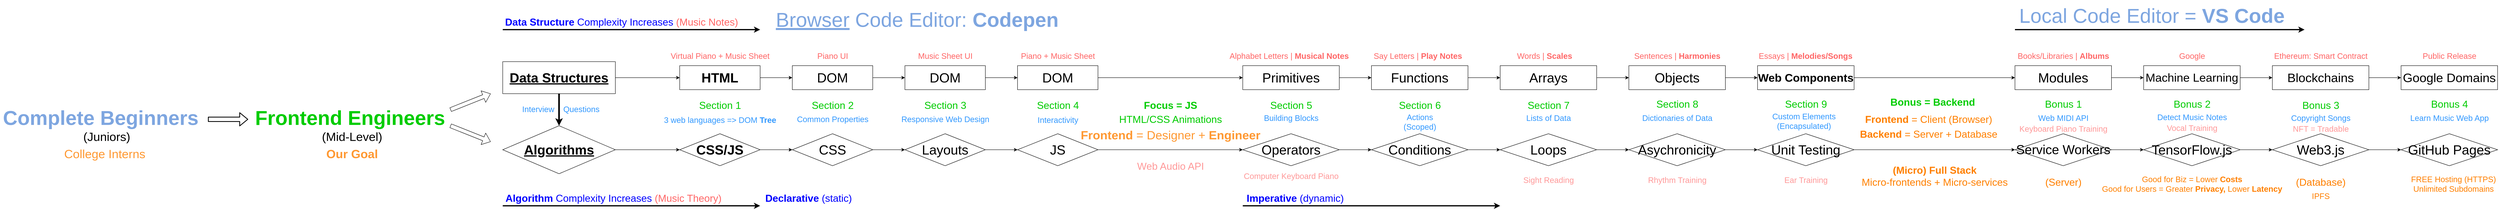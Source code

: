 <mxfile version="14.4.8" type="github" pages="4">
  <diagram id="4R_qcKYH2vp2XVqdwSuo" name="Course Structure">
    <mxGraphModel dx="2786" dy="621" grid="1" gridSize="10" guides="1" tooltips="1" connect="1" arrows="1" fold="1" page="0" pageScale="1" pageWidth="850" pageHeight="1100" math="0" shadow="0">
      <root>
        <mxCell id="aols-5rolXVkZ8xjvUyL-0" />
        <mxCell id="aols-5rolXVkZ8xjvUyL-1" parent="aols-5rolXVkZ8xjvUyL-0" />
        <mxCell id="NP7247B0kf2OVPU1uq9E-9" value="" style="edgeStyle=orthogonalEdgeStyle;rounded=0;orthogonalLoop=1;jettySize=auto;html=1;fontSize=33;" parent="aols-5rolXVkZ8xjvUyL-1" source="NP7247B0kf2OVPU1uq9E-0" target="NP7247B0kf2OVPU1uq9E-8" edge="1">
          <mxGeometry relative="1" as="geometry" />
        </mxCell>
        <mxCell id="NP7247B0kf2OVPU1uq9E-0" value="&lt;u&gt;Data Structures&lt;/u&gt;" style="whiteSpace=wrap;html=1;fontSize=33;fontStyle=1" parent="aols-5rolXVkZ8xjvUyL-1" vertex="1">
          <mxGeometry x="-240" y="280" width="280" height="80" as="geometry" />
        </mxCell>
        <mxCell id="1jKdfpdQdBnTuT6qvfLE-1" value="" style="edgeStyle=orthogonalEdgeStyle;rounded=0;orthogonalLoop=1;jettySize=auto;html=1;fontSize=33;" parent="aols-5rolXVkZ8xjvUyL-1" source="NP7247B0kf2OVPU1uq9E-1" target="1jKdfpdQdBnTuT6qvfLE-0" edge="1">
          <mxGeometry relative="1" as="geometry" />
        </mxCell>
        <mxCell id="NP7247B0kf2OVPU1uq9E-1" value="&lt;u&gt;Algorithms&lt;/u&gt;" style="rhombus;whiteSpace=wrap;html=1;fontSize=33;fontStyle=1" parent="aols-5rolXVkZ8xjvUyL-1" vertex="1">
          <mxGeometry x="-240" y="440" width="280" height="120" as="geometry" />
        </mxCell>
        <mxCell id="1jKdfpdQdBnTuT6qvfLE-9" value="" style="edgeStyle=orthogonalEdgeStyle;rounded=0;orthogonalLoop=1;jettySize=auto;html=1;fontSize=33;" parent="aols-5rolXVkZ8xjvUyL-1" source="NP7247B0kf2OVPU1uq9E-8" target="1jKdfpdQdBnTuT6qvfLE-8" edge="1">
          <mxGeometry relative="1" as="geometry" />
        </mxCell>
        <mxCell id="NP7247B0kf2OVPU1uq9E-8" value="&lt;b&gt;HTML&lt;/b&gt;" style="whiteSpace=wrap;html=1;fontSize=33;" parent="aols-5rolXVkZ8xjvUyL-1" vertex="1">
          <mxGeometry x="200" y="290" width="200" height="60" as="geometry" />
        </mxCell>
        <mxCell id="1jKdfpdQdBnTuT6qvfLE-11" value="" style="edgeStyle=orthogonalEdgeStyle;rounded=0;orthogonalLoop=1;jettySize=auto;html=1;fontSize=33;" parent="aols-5rolXVkZ8xjvUyL-1" source="1jKdfpdQdBnTuT6qvfLE-0" target="1jKdfpdQdBnTuT6qvfLE-10" edge="1">
          <mxGeometry relative="1" as="geometry" />
        </mxCell>
        <mxCell id="1jKdfpdQdBnTuT6qvfLE-0" value="&lt;b&gt;CSS/JS&lt;/b&gt;" style="rhombus;whiteSpace=wrap;html=1;fontSize=33;" parent="aols-5rolXVkZ8xjvUyL-1" vertex="1">
          <mxGeometry x="200" y="460" width="200" height="80" as="geometry" />
        </mxCell>
        <mxCell id="1jKdfpdQdBnTuT6qvfLE-13" value="" style="edgeStyle=orthogonalEdgeStyle;rounded=0;orthogonalLoop=1;jettySize=auto;html=1;fontSize=33;" parent="aols-5rolXVkZ8xjvUyL-1" source="1jKdfpdQdBnTuT6qvfLE-8" target="1jKdfpdQdBnTuT6qvfLE-12" edge="1">
          <mxGeometry relative="1" as="geometry" />
        </mxCell>
        <mxCell id="1jKdfpdQdBnTuT6qvfLE-8" value="DOM" style="whiteSpace=wrap;html=1;fontSize=33;" parent="aols-5rolXVkZ8xjvUyL-1" vertex="1">
          <mxGeometry x="480" y="290" width="200" height="60" as="geometry" />
        </mxCell>
        <mxCell id="1jKdfpdQdBnTuT6qvfLE-17" value="" style="edgeStyle=orthogonalEdgeStyle;rounded=0;orthogonalLoop=1;jettySize=auto;html=1;fontSize=33;" parent="aols-5rolXVkZ8xjvUyL-1" source="1jKdfpdQdBnTuT6qvfLE-10" target="1jKdfpdQdBnTuT6qvfLE-16" edge="1">
          <mxGeometry relative="1" as="geometry" />
        </mxCell>
        <mxCell id="1jKdfpdQdBnTuT6qvfLE-10" value="CSS" style="rhombus;whiteSpace=wrap;html=1;fontSize=33;" parent="aols-5rolXVkZ8xjvUyL-1" vertex="1">
          <mxGeometry x="480" y="460" width="200" height="80" as="geometry" />
        </mxCell>
        <mxCell id="1jKdfpdQdBnTuT6qvfLE-19" value="" style="edgeStyle=orthogonalEdgeStyle;rounded=0;orthogonalLoop=1;jettySize=auto;html=1;fontSize=33;" parent="aols-5rolXVkZ8xjvUyL-1" source="1jKdfpdQdBnTuT6qvfLE-12" target="1jKdfpdQdBnTuT6qvfLE-18" edge="1">
          <mxGeometry relative="1" as="geometry" />
        </mxCell>
        <mxCell id="1jKdfpdQdBnTuT6qvfLE-12" value="DOM" style="whiteSpace=wrap;html=1;fontSize=33;" parent="aols-5rolXVkZ8xjvUyL-1" vertex="1">
          <mxGeometry x="760" y="290" width="200" height="60" as="geometry" />
        </mxCell>
        <mxCell id="1jKdfpdQdBnTuT6qvfLE-21" value="" style="edgeStyle=orthogonalEdgeStyle;rounded=0;orthogonalLoop=1;jettySize=auto;html=1;fontSize=33;" parent="aols-5rolXVkZ8xjvUyL-1" source="1jKdfpdQdBnTuT6qvfLE-16" target="1jKdfpdQdBnTuT6qvfLE-20" edge="1">
          <mxGeometry relative="1" as="geometry" />
        </mxCell>
        <mxCell id="1jKdfpdQdBnTuT6qvfLE-16" value="Layouts" style="rhombus;whiteSpace=wrap;html=1;fontSize=33;" parent="aols-5rolXVkZ8xjvUyL-1" vertex="1">
          <mxGeometry x="760" y="460" width="200" height="80" as="geometry" />
        </mxCell>
        <mxCell id="1jKdfpdQdBnTuT6qvfLE-23" value="" style="edgeStyle=orthogonalEdgeStyle;rounded=0;orthogonalLoop=1;jettySize=auto;html=1;fontSize=33;entryX=0;entryY=0.5;entryDx=0;entryDy=0;" parent="aols-5rolXVkZ8xjvUyL-1" source="1jKdfpdQdBnTuT6qvfLE-18" target="1jKdfpdQdBnTuT6qvfLE-26" edge="1">
          <mxGeometry relative="1" as="geometry">
            <mxPoint x="1320" y="320" as="targetPoint" />
          </mxGeometry>
        </mxCell>
        <mxCell id="1jKdfpdQdBnTuT6qvfLE-18" value="DOM" style="whiteSpace=wrap;html=1;fontSize=33;" parent="aols-5rolXVkZ8xjvUyL-1" vertex="1">
          <mxGeometry x="1040" y="290" width="200" height="60" as="geometry" />
        </mxCell>
        <mxCell id="1jKdfpdQdBnTuT6qvfLE-25" value="" style="edgeStyle=orthogonalEdgeStyle;rounded=0;orthogonalLoop=1;jettySize=auto;html=1;fontSize=33;" parent="aols-5rolXVkZ8xjvUyL-1" source="1jKdfpdQdBnTuT6qvfLE-20" target="1jKdfpdQdBnTuT6qvfLE-28" edge="1">
          <mxGeometry relative="1" as="geometry">
            <mxPoint x="1320" y="500" as="targetPoint" />
          </mxGeometry>
        </mxCell>
        <mxCell id="1jKdfpdQdBnTuT6qvfLE-20" value="JS" style="rhombus;whiteSpace=wrap;html=1;fontSize=33;" parent="aols-5rolXVkZ8xjvUyL-1" vertex="1">
          <mxGeometry x="1040" y="460" width="200" height="80" as="geometry" />
        </mxCell>
        <mxCell id="1jKdfpdQdBnTuT6qvfLE-32" value="" style="edgeStyle=orthogonalEdgeStyle;rounded=0;orthogonalLoop=1;jettySize=auto;html=1;fontSize=33;" parent="aols-5rolXVkZ8xjvUyL-1" source="1jKdfpdQdBnTuT6qvfLE-26" target="1jKdfpdQdBnTuT6qvfLE-31" edge="1">
          <mxGeometry relative="1" as="geometry" />
        </mxCell>
        <mxCell id="1jKdfpdQdBnTuT6qvfLE-26" value="Primitives" style="whiteSpace=wrap;html=1;fontSize=33;" parent="aols-5rolXVkZ8xjvUyL-1" vertex="1">
          <mxGeometry x="1600" y="290" width="240" height="60" as="geometry" />
        </mxCell>
        <mxCell id="1jKdfpdQdBnTuT6qvfLE-34" value="" style="edgeStyle=orthogonalEdgeStyle;rounded=0;orthogonalLoop=1;jettySize=auto;html=1;fontSize=33;" parent="aols-5rolXVkZ8xjvUyL-1" source="1jKdfpdQdBnTuT6qvfLE-28" target="1jKdfpdQdBnTuT6qvfLE-33" edge="1">
          <mxGeometry relative="1" as="geometry" />
        </mxCell>
        <mxCell id="1jKdfpdQdBnTuT6qvfLE-28" value="Operators" style="rhombus;whiteSpace=wrap;html=1;fontSize=33;" parent="aols-5rolXVkZ8xjvUyL-1" vertex="1">
          <mxGeometry x="1600" y="460" width="240" height="80" as="geometry" />
        </mxCell>
        <mxCell id="1jKdfpdQdBnTuT6qvfLE-36" value="" style="edgeStyle=orthogonalEdgeStyle;rounded=0;orthogonalLoop=1;jettySize=auto;html=1;fontSize=33;" parent="aols-5rolXVkZ8xjvUyL-1" source="1jKdfpdQdBnTuT6qvfLE-31" target="1jKdfpdQdBnTuT6qvfLE-35" edge="1">
          <mxGeometry relative="1" as="geometry" />
        </mxCell>
        <mxCell id="1jKdfpdQdBnTuT6qvfLE-31" value="Functions" style="whiteSpace=wrap;html=1;fontSize=33;" parent="aols-5rolXVkZ8xjvUyL-1" vertex="1">
          <mxGeometry x="1920" y="290" width="240" height="60" as="geometry" />
        </mxCell>
        <mxCell id="1jKdfpdQdBnTuT6qvfLE-38" value="" style="edgeStyle=orthogonalEdgeStyle;rounded=0;orthogonalLoop=1;jettySize=auto;html=1;fontSize=33;" parent="aols-5rolXVkZ8xjvUyL-1" source="1jKdfpdQdBnTuT6qvfLE-33" target="1jKdfpdQdBnTuT6qvfLE-37" edge="1">
          <mxGeometry relative="1" as="geometry" />
        </mxCell>
        <mxCell id="1jKdfpdQdBnTuT6qvfLE-33" value="Conditions" style="rhombus;whiteSpace=wrap;html=1;fontSize=33;" parent="aols-5rolXVkZ8xjvUyL-1" vertex="1">
          <mxGeometry x="1920" y="460" width="240" height="80" as="geometry" />
        </mxCell>
        <mxCell id="1jKdfpdQdBnTuT6qvfLE-40" value="" style="edgeStyle=orthogonalEdgeStyle;rounded=0;orthogonalLoop=1;jettySize=auto;html=1;fontSize=33;" parent="aols-5rolXVkZ8xjvUyL-1" source="1jKdfpdQdBnTuT6qvfLE-35" target="1jKdfpdQdBnTuT6qvfLE-39" edge="1">
          <mxGeometry relative="1" as="geometry" />
        </mxCell>
        <mxCell id="1jKdfpdQdBnTuT6qvfLE-35" value="Arrays" style="whiteSpace=wrap;html=1;fontSize=33;" parent="aols-5rolXVkZ8xjvUyL-1" vertex="1">
          <mxGeometry x="2240" y="290" width="240" height="60" as="geometry" />
        </mxCell>
        <mxCell id="1jKdfpdQdBnTuT6qvfLE-42" value="" style="edgeStyle=orthogonalEdgeStyle;rounded=0;orthogonalLoop=1;jettySize=auto;html=1;fontSize=33;" parent="aols-5rolXVkZ8xjvUyL-1" source="1jKdfpdQdBnTuT6qvfLE-37" target="1jKdfpdQdBnTuT6qvfLE-41" edge="1">
          <mxGeometry relative="1" as="geometry" />
        </mxCell>
        <mxCell id="1jKdfpdQdBnTuT6qvfLE-37" value="Loops" style="rhombus;whiteSpace=wrap;html=1;fontSize=33;" parent="aols-5rolXVkZ8xjvUyL-1" vertex="1">
          <mxGeometry x="2240" y="460" width="240" height="80" as="geometry" />
        </mxCell>
        <mxCell id="iijJy2_k3Wh-O8BBRQpY-5" value="" style="edgeStyle=orthogonalEdgeStyle;rounded=0;orthogonalLoop=1;jettySize=auto;html=1;strokeWidth=1;fontSize=32;fontColor=#FF9933;" parent="aols-5rolXVkZ8xjvUyL-1" source="1jKdfpdQdBnTuT6qvfLE-39" target="iijJy2_k3Wh-O8BBRQpY-4" edge="1">
          <mxGeometry relative="1" as="geometry" />
        </mxCell>
        <mxCell id="1jKdfpdQdBnTuT6qvfLE-39" value="Objects" style="whiteSpace=wrap;html=1;fontSize=33;" parent="aols-5rolXVkZ8xjvUyL-1" vertex="1">
          <mxGeometry x="2560" y="290" width="240" height="60" as="geometry" />
        </mxCell>
        <mxCell id="iijJy2_k3Wh-O8BBRQpY-7" value="" style="edgeStyle=orthogonalEdgeStyle;rounded=0;orthogonalLoop=1;jettySize=auto;html=1;strokeWidth=1;fontSize=32;fontColor=#FF9933;" parent="aols-5rolXVkZ8xjvUyL-1" source="1jKdfpdQdBnTuT6qvfLE-41" target="iijJy2_k3Wh-O8BBRQpY-6" edge="1">
          <mxGeometry relative="1" as="geometry" />
        </mxCell>
        <mxCell id="1jKdfpdQdBnTuT6qvfLE-41" value="Asychronicity" style="rhombus;whiteSpace=wrap;html=1;fontSize=33;" parent="aols-5rolXVkZ8xjvUyL-1" vertex="1">
          <mxGeometry x="2560" y="460" width="240" height="80" as="geometry" />
        </mxCell>
        <mxCell id="1jKdfpdQdBnTuT6qvfLE-55" value="Section 1" style="text;html=1;resizable=0;autosize=1;align=center;verticalAlign=middle;points=[];fillColor=none;strokeColor=none;rounded=0;shadow=0;fontSize=25;fontColor=#00CC00;" parent="aols-5rolXVkZ8xjvUyL-1" vertex="1">
          <mxGeometry x="240" y="367.5" width="120" height="40" as="geometry" />
        </mxCell>
        <mxCell id="1jKdfpdQdBnTuT6qvfLE-59" value="&lt;span&gt;Frontend Engineers&lt;/span&gt;" style="text;html=1;resizable=0;autosize=1;align=center;verticalAlign=middle;points=[];fillColor=none;strokeColor=none;rounded=0;shadow=0;fontSize=50;fontColor=#00CC00;fontStyle=1" parent="aols-5rolXVkZ8xjvUyL-1" vertex="1">
          <mxGeometry x="-865" y="385" width="490" height="70" as="geometry" />
        </mxCell>
        <mxCell id="1jKdfpdQdBnTuT6qvfLE-61" value="" style="shape=flexArrow;endArrow=classic;html=1;fontSize=50;fontColor=#00CC00;" parent="aols-5rolXVkZ8xjvUyL-1" edge="1">
          <mxGeometry width="50" height="50" relative="1" as="geometry">
            <mxPoint x="-370" y="400" as="sourcePoint" />
            <mxPoint x="-270" y="360" as="targetPoint" />
          </mxGeometry>
        </mxCell>
        <mxCell id="1jKdfpdQdBnTuT6qvfLE-62" value="" style="shape=flexArrow;endArrow=classic;html=1;fontSize=50;fontColor=#00CC00;" parent="aols-5rolXVkZ8xjvUyL-1" edge="1">
          <mxGeometry width="50" height="50" relative="1" as="geometry">
            <mxPoint x="-370" y="440" as="sourcePoint" />
            <mxPoint x="-270" y="480" as="targetPoint" />
          </mxGeometry>
        </mxCell>
        <mxCell id="b3wBOoB6xnVNWMgdpQj5-0" value="Section 2" style="text;html=1;resizable=0;autosize=1;align=center;verticalAlign=middle;points=[];fillColor=none;strokeColor=none;rounded=0;shadow=0;fontSize=25;fontColor=#00CC00;" parent="aols-5rolXVkZ8xjvUyL-1" vertex="1">
          <mxGeometry x="520" y="367.5" width="120" height="40" as="geometry" />
        </mxCell>
        <mxCell id="b3wBOoB6xnVNWMgdpQj5-1" value="Section 3" style="text;html=1;resizable=0;autosize=1;align=center;verticalAlign=middle;points=[];fillColor=none;strokeColor=none;rounded=0;shadow=0;fontSize=25;fontColor=#00CC00;" parent="aols-5rolXVkZ8xjvUyL-1" vertex="1">
          <mxGeometry x="800" y="367.5" width="120" height="40" as="geometry" />
        </mxCell>
        <mxCell id="b3wBOoB6xnVNWMgdpQj5-2" value="Section 4" style="text;html=1;resizable=0;autosize=1;align=center;verticalAlign=middle;points=[];fillColor=none;strokeColor=none;rounded=0;shadow=0;fontSize=25;fontColor=#00CC00;" parent="aols-5rolXVkZ8xjvUyL-1" vertex="1">
          <mxGeometry x="1080" y="367.5" width="120" height="40" as="geometry" />
        </mxCell>
        <mxCell id="b3wBOoB6xnVNWMgdpQj5-4" value="Section 5" style="text;html=1;resizable=0;autosize=1;align=center;verticalAlign=middle;points=[];fillColor=none;strokeColor=none;rounded=0;shadow=0;fontSize=25;fontColor=#00CC00;" parent="aols-5rolXVkZ8xjvUyL-1" vertex="1">
          <mxGeometry x="1660" y="367.5" width="120" height="40" as="geometry" />
        </mxCell>
        <mxCell id="b3wBOoB6xnVNWMgdpQj5-5" value="Section 6" style="text;html=1;resizable=0;autosize=1;align=center;verticalAlign=middle;points=[];fillColor=none;strokeColor=none;rounded=0;shadow=0;fontSize=25;fontColor=#00CC00;" parent="aols-5rolXVkZ8xjvUyL-1" vertex="1">
          <mxGeometry x="1980" y="367.5" width="120" height="40" as="geometry" />
        </mxCell>
        <mxCell id="b3wBOoB6xnVNWMgdpQj5-6" value="Section 7" style="text;html=1;resizable=0;autosize=1;align=center;verticalAlign=middle;points=[];fillColor=none;strokeColor=none;rounded=0;shadow=0;fontSize=25;fontColor=#00CC00;" parent="aols-5rolXVkZ8xjvUyL-1" vertex="1">
          <mxGeometry x="2300" y="367.5" width="120" height="40" as="geometry" />
        </mxCell>
        <mxCell id="b3wBOoB6xnVNWMgdpQj5-7" value="Section 8" style="text;html=1;resizable=0;autosize=1;align=center;verticalAlign=middle;points=[];fillColor=none;strokeColor=none;rounded=0;shadow=0;fontSize=25;fontColor=#00CC00;" parent="aols-5rolXVkZ8xjvUyL-1" vertex="1">
          <mxGeometry x="2620" y="365" width="120" height="40" as="geometry" />
        </mxCell>
        <mxCell id="AXkNwo1qsm64Rl4sY4Sy-0" value="" style="endArrow=classic;html=1;fontSize=50;fontColor=#00CC00;strokeWidth=3;" parent="aols-5rolXVkZ8xjvUyL-1" edge="1">
          <mxGeometry width="50" height="50" relative="1" as="geometry">
            <mxPoint x="-240" y="200" as="sourcePoint" />
            <mxPoint x="400" y="200" as="targetPoint" />
          </mxGeometry>
        </mxCell>
        <mxCell id="AXkNwo1qsm64Rl4sY4Sy-3" value="&lt;font color=&quot;#0000ff&quot;&gt;&lt;b&gt;Data Structure&lt;/b&gt; Complexity Increases &lt;/font&gt;&lt;font color=&quot;#ff6666&quot;&gt;(Music Notes)&lt;/font&gt;" style="text;html=1;resizable=0;autosize=1;align=center;verticalAlign=middle;points=[];fillColor=none;strokeColor=none;rounded=0;shadow=0;fontSize=25;fontColor=#00CC00;" parent="aols-5rolXVkZ8xjvUyL-1" vertex="1">
          <mxGeometry x="-240" y="160" width="590" height="40" as="geometry" />
        </mxCell>
        <mxCell id="AXkNwo1qsm64Rl4sY4Sy-4" value="" style="endArrow=classic;html=1;fontSize=50;fontColor=#00CC00;strokeWidth=3;" parent="aols-5rolXVkZ8xjvUyL-1" edge="1">
          <mxGeometry width="50" height="50" relative="1" as="geometry">
            <mxPoint x="-240" y="640" as="sourcePoint" />
            <mxPoint x="400" y="640" as="targetPoint" />
          </mxGeometry>
        </mxCell>
        <mxCell id="AXkNwo1qsm64Rl4sY4Sy-5" value="&lt;font color=&quot;#0000ff&quot;&gt;&lt;b&gt;Algorithm&lt;/b&gt; Complexity Increases &lt;/font&gt;&lt;font color=&quot;#ff6666&quot;&gt;(Music Theory)&lt;/font&gt;" style="text;html=1;resizable=0;autosize=1;align=center;verticalAlign=middle;points=[];fillColor=none;strokeColor=none;rounded=0;shadow=0;fontSize=25;fontColor=#00CC00;" parent="aols-5rolXVkZ8xjvUyL-1" vertex="1">
          <mxGeometry x="-240" y="600" width="550" height="40" as="geometry" />
        </mxCell>
        <mxCell id="AXkNwo1qsm64Rl4sY4Sy-7" value="Complete Beginners" style="text;html=1;resizable=0;autosize=1;align=center;verticalAlign=middle;points=[];fillColor=none;strokeColor=none;rounded=0;shadow=0;fontSize=50;fontStyle=1;fontColor=#7EA6E0;" parent="aols-5rolXVkZ8xjvUyL-1" vertex="1">
          <mxGeometry x="-1490" y="385" width="500" height="70" as="geometry" />
        </mxCell>
        <mxCell id="AXkNwo1qsm64Rl4sY4Sy-8" value="" style="shape=flexArrow;endArrow=classic;html=1;strokeWidth=2;fontSize=50;fontColor=#00CC00;" parent="aols-5rolXVkZ8xjvUyL-1" edge="1">
          <mxGeometry width="50" height="50" relative="1" as="geometry">
            <mxPoint x="-973" y="424" as="sourcePoint" />
            <mxPoint x="-873" y="424" as="targetPoint" />
          </mxGeometry>
        </mxCell>
        <mxCell id="AXkNwo1qsm64Rl4sY4Sy-9" value="&lt;font color=&quot;#000000&quot; style=&quot;font-size: 30px&quot;&gt;(Juniors)&lt;/font&gt;" style="text;html=1;resizable=0;autosize=1;align=center;verticalAlign=middle;points=[];fillColor=none;strokeColor=none;rounded=0;shadow=0;fontSize=50;fontColor=#7EA6E0;" parent="aols-5rolXVkZ8xjvUyL-1" vertex="1">
          <mxGeometry x="-1290" y="425" width="130" height="70" as="geometry" />
        </mxCell>
        <mxCell id="AXkNwo1qsm64Rl4sY4Sy-10" value="&lt;font color=&quot;#000000&quot; style=&quot;font-size: 30px&quot;&gt;(Mid-Level)&lt;/font&gt;" style="text;html=1;resizable=0;autosize=1;align=center;verticalAlign=middle;points=[];fillColor=none;strokeColor=none;rounded=0;shadow=0;fontSize=50;fontColor=#7EA6E0;" parent="aols-5rolXVkZ8xjvUyL-1" vertex="1">
          <mxGeometry x="-700" y="425" width="170" height="70" as="geometry" />
        </mxCell>
        <mxCell id="fHqbNgTdYfObKPC5MYDj-1" value="&lt;b&gt;Focus = JS&lt;/b&gt;" style="text;html=1;resizable=0;autosize=1;align=center;verticalAlign=middle;points=[];fillColor=none;strokeColor=none;rounded=0;shadow=0;fontSize=25;fontColor=#00CC00;" parent="aols-5rolXVkZ8xjvUyL-1" vertex="1">
          <mxGeometry x="1345" y="367.5" width="150" height="40" as="geometry" />
        </mxCell>
        <mxCell id="fHqbNgTdYfObKPC5MYDj-6" value="Local Code Editor = &lt;b&gt;VS Code&lt;/b&gt;" style="text;html=1;resizable=0;autosize=1;align=center;verticalAlign=middle;points=[];fillColor=none;strokeColor=none;rounded=0;shadow=1;fontSize=50;fontColor=#7EA6E0;" parent="aols-5rolXVkZ8xjvUyL-1" vertex="1">
          <mxGeometry x="3520" y="130" width="680" height="70" as="geometry" />
        </mxCell>
        <mxCell id="fHqbNgTdYfObKPC5MYDj-7" value="&lt;u&gt;Browser&lt;/u&gt; Code Editor: &lt;b&gt;Codepen&lt;/b&gt;" style="text;html=1;resizable=0;autosize=1;align=center;verticalAlign=middle;points=[];fillColor=none;strokeColor=none;rounded=0;shadow=1;fontSize=50;fontColor=#7EA6E0;" parent="aols-5rolXVkZ8xjvUyL-1" vertex="1">
          <mxGeometry x="430" y="140" width="720" height="70" as="geometry" />
        </mxCell>
        <mxCell id="TfmDwBWj1Bs_RD6whkMs-0" value="College Interns" style="text;html=1;resizable=0;autosize=1;align=center;verticalAlign=middle;points=[];fillColor=none;strokeColor=none;rounded=0;shadow=1;fontSize=30;fontColor=#FF9933;" parent="aols-5rolXVkZ8xjvUyL-1" vertex="1">
          <mxGeometry x="-1340" y="490" width="220" height="40" as="geometry" />
        </mxCell>
        <mxCell id="iijJy2_k3Wh-O8BBRQpY-0" value="&lt;b&gt;Our Goal&lt;/b&gt;" style="text;html=1;resizable=0;autosize=1;align=center;verticalAlign=middle;points=[];fillColor=none;strokeColor=none;rounded=0;shadow=1;fontSize=30;fontColor=#FF9933;" parent="aols-5rolXVkZ8xjvUyL-1" vertex="1">
          <mxGeometry x="-685" y="490" width="140" height="40" as="geometry" />
        </mxCell>
        <mxCell id="iijJy2_k3Wh-O8BBRQpY-1" value="HTML/CSS Animations" style="text;html=1;resizable=0;autosize=1;align=center;verticalAlign=middle;points=[];fillColor=none;strokeColor=none;rounded=0;shadow=0;fontSize=25;fontColor=#00CC00;" parent="aols-5rolXVkZ8xjvUyL-1" vertex="1">
          <mxGeometry x="1285" y="402.5" width="270" height="40" as="geometry" />
        </mxCell>
        <mxCell id="iijJy2_k3Wh-O8BBRQpY-10" value="" style="edgeStyle=orthogonalEdgeStyle;rounded=0;orthogonalLoop=1;jettySize=auto;html=1;strokeWidth=1;fontSize=29;fontColor=#FF9933;entryX=0;entryY=0.5;entryDx=0;entryDy=0;" parent="aols-5rolXVkZ8xjvUyL-1" source="iijJy2_k3Wh-O8BBRQpY-4" target="1jKdfpdQdBnTuT6qvfLE-43" edge="1">
          <mxGeometry relative="1" as="geometry">
            <mxPoint x="3200" y="320" as="targetPoint" />
          </mxGeometry>
        </mxCell>
        <mxCell id="iijJy2_k3Wh-O8BBRQpY-4" value="&lt;b style=&quot;font-size: 28px;&quot;&gt;Web Components&lt;/b&gt;" style="whiteSpace=wrap;html=1;fontSize=28;" parent="aols-5rolXVkZ8xjvUyL-1" vertex="1">
          <mxGeometry x="2880" y="290" width="240" height="60" as="geometry" />
        </mxCell>
        <mxCell id="iijJy2_k3Wh-O8BBRQpY-12" value="" style="edgeStyle=orthogonalEdgeStyle;rounded=0;orthogonalLoop=1;jettySize=auto;html=1;strokeWidth=1;fontSize=29;fontColor=#FF9933;entryX=0;entryY=0.5;entryDx=0;entryDy=0;" parent="aols-5rolXVkZ8xjvUyL-1" source="iijJy2_k3Wh-O8BBRQpY-6" target="1jKdfpdQdBnTuT6qvfLE-45" edge="1">
          <mxGeometry relative="1" as="geometry">
            <mxPoint x="3200" y="500" as="targetPoint" />
          </mxGeometry>
        </mxCell>
        <mxCell id="iijJy2_k3Wh-O8BBRQpY-6" value="Unit Testing" style="rhombus;whiteSpace=wrap;html=1;fontSize=33;" parent="aols-5rolXVkZ8xjvUyL-1" vertex="1">
          <mxGeometry x="2880" y="460" width="240" height="80" as="geometry" />
        </mxCell>
        <mxCell id="iijJy2_k3Wh-O8BBRQpY-8" value="&lt;b&gt;Frontend&lt;/b&gt; = Designer + &lt;b&gt;Engineer&lt;/b&gt;" style="text;html=1;resizable=0;autosize=1;align=center;verticalAlign=middle;points=[];fillColor=none;strokeColor=none;rounded=0;shadow=1;fontSize=30;fontColor=#FF9933;" parent="aols-5rolXVkZ8xjvUyL-1" vertex="1">
          <mxGeometry x="1190" y="442.5" width="460" height="40" as="geometry" />
        </mxCell>
        <mxCell id="1jKdfpdQdBnTuT6qvfLE-43" value="Modules" style="whiteSpace=wrap;html=1;fontSize=33;" parent="aols-5rolXVkZ8xjvUyL-1" vertex="1">
          <mxGeometry x="3520" y="290" width="240" height="60" as="geometry" />
        </mxCell>
        <mxCell id="1jKdfpdQdBnTuT6qvfLE-45" value="Service Workers" style="rhombus;whiteSpace=wrap;html=1;fontSize=32;" parent="aols-5rolXVkZ8xjvUyL-1" vertex="1">
          <mxGeometry x="3520" y="460" width="240" height="80" as="geometry" />
        </mxCell>
        <mxCell id="1jKdfpdQdBnTuT6qvfLE-47" value="Machine Learning" style="whiteSpace=wrap;html=1;fontSize=29;" parent="aols-5rolXVkZ8xjvUyL-1" vertex="1">
          <mxGeometry x="3840" y="290" width="240" height="60" as="geometry" />
        </mxCell>
        <mxCell id="1jKdfpdQdBnTuT6qvfLE-48" value="" style="edgeStyle=orthogonalEdgeStyle;rounded=0;orthogonalLoop=1;jettySize=auto;html=1;fontSize=33;" parent="aols-5rolXVkZ8xjvUyL-1" source="1jKdfpdQdBnTuT6qvfLE-43" target="1jKdfpdQdBnTuT6qvfLE-47" edge="1">
          <mxGeometry x="3440" y="290" as="geometry" />
        </mxCell>
        <mxCell id="1jKdfpdQdBnTuT6qvfLE-49" value="TensorFlow.js" style="rhombus;whiteSpace=wrap;html=1;fontSize=33;" parent="aols-5rolXVkZ8xjvUyL-1" vertex="1">
          <mxGeometry x="3840" y="460" width="240" height="80" as="geometry" />
        </mxCell>
        <mxCell id="1jKdfpdQdBnTuT6qvfLE-50" value="" style="edgeStyle=orthogonalEdgeStyle;rounded=0;orthogonalLoop=1;jettySize=auto;html=1;fontSize=33;" parent="aols-5rolXVkZ8xjvUyL-1" source="1jKdfpdQdBnTuT6qvfLE-45" target="1jKdfpdQdBnTuT6qvfLE-49" edge="1">
          <mxGeometry x="3440" y="290" as="geometry" />
        </mxCell>
        <mxCell id="iijJy2_k3Wh-O8BBRQpY-17" value="" style="edgeStyle=orthogonalEdgeStyle;rounded=0;orthogonalLoop=1;jettySize=auto;html=1;strokeWidth=1;fontSize=28;fontColor=#FF9933;" parent="aols-5rolXVkZ8xjvUyL-1" source="1jKdfpdQdBnTuT6qvfLE-51" target="iijJy2_k3Wh-O8BBRQpY-16" edge="1">
          <mxGeometry relative="1" as="geometry" />
        </mxCell>
        <mxCell id="1jKdfpdQdBnTuT6qvfLE-51" value="Blockchains" style="whiteSpace=wrap;html=1;fontSize=31;" parent="aols-5rolXVkZ8xjvUyL-1" vertex="1">
          <mxGeometry x="4160" y="290" width="240" height="60" as="geometry" />
        </mxCell>
        <mxCell id="iijJy2_k3Wh-O8BBRQpY-19" value="" style="edgeStyle=orthogonalEdgeStyle;rounded=0;orthogonalLoop=1;jettySize=auto;html=1;strokeWidth=1;fontSize=28;fontColor=#FF9933;" parent="aols-5rolXVkZ8xjvUyL-1" source="1jKdfpdQdBnTuT6qvfLE-53" target="iijJy2_k3Wh-O8BBRQpY-18" edge="1">
          <mxGeometry relative="1" as="geometry" />
        </mxCell>
        <mxCell id="1jKdfpdQdBnTuT6qvfLE-53" value="Web3.js" style="rhombus;whiteSpace=wrap;html=1;fontSize=33;" parent="aols-5rolXVkZ8xjvUyL-1" vertex="1">
          <mxGeometry x="4160" y="460" width="240" height="80" as="geometry" />
        </mxCell>
        <mxCell id="b3wBOoB6xnVNWMgdpQj5-8" value="&lt;span&gt;Bonus 1&lt;/span&gt;" style="text;html=1;resizable=0;autosize=1;align=center;verticalAlign=middle;points=[];fillColor=none;strokeColor=none;rounded=0;shadow=0;fontSize=25;fontColor=#00CC00;fontStyle=0" parent="aols-5rolXVkZ8xjvUyL-1" vertex="1">
          <mxGeometry x="3585" y="365" width="110" height="40" as="geometry" />
        </mxCell>
        <mxCell id="b3wBOoB6xnVNWMgdpQj5-10" value="&lt;span&gt;Bonus 2&lt;/span&gt;" style="text;html=1;resizable=0;autosize=1;align=center;verticalAlign=middle;points=[];fillColor=none;strokeColor=none;rounded=0;shadow=0;fontSize=25;fontColor=#00CC00;fontStyle=0" parent="aols-5rolXVkZ8xjvUyL-1" vertex="1">
          <mxGeometry x="3905" y="365" width="110" height="40" as="geometry" />
        </mxCell>
        <mxCell id="b3wBOoB6xnVNWMgdpQj5-11" value="&lt;span&gt;Bonus 3&lt;/span&gt;" style="text;html=1;resizable=0;autosize=1;align=center;verticalAlign=middle;points=[];fillColor=none;strokeColor=none;rounded=0;shadow=0;fontSize=25;fontColor=#00CC00;fontStyle=0" parent="aols-5rolXVkZ8xjvUyL-1" vertex="1">
          <mxGeometry x="4225" y="367.5" width="110" height="40" as="geometry" />
        </mxCell>
        <mxCell id="1jKdfpdQdBnTuT6qvfLE-52" value="" style="edgeStyle=orthogonalEdgeStyle;rounded=0;orthogonalLoop=1;jettySize=auto;html=1;fontSize=33;" parent="aols-5rolXVkZ8xjvUyL-1" source="1jKdfpdQdBnTuT6qvfLE-47" target="1jKdfpdQdBnTuT6qvfLE-51" edge="1">
          <mxGeometry x="3440" y="290" as="geometry" />
        </mxCell>
        <mxCell id="1jKdfpdQdBnTuT6qvfLE-54" value="" style="edgeStyle=orthogonalEdgeStyle;rounded=0;orthogonalLoop=1;jettySize=auto;html=1;fontSize=33;" parent="aols-5rolXVkZ8xjvUyL-1" source="1jKdfpdQdBnTuT6qvfLE-49" target="1jKdfpdQdBnTuT6qvfLE-53" edge="1">
          <mxGeometry x="3440" y="290" as="geometry" />
        </mxCell>
        <mxCell id="iijJy2_k3Wh-O8BBRQpY-13" value="&lt;b&gt;Bonus = Backend&lt;/b&gt;" style="text;html=1;resizable=0;autosize=1;align=center;verticalAlign=middle;points=[];fillColor=none;strokeColor=none;rounded=0;shadow=0;fontSize=25;fontColor=#00CC00;" parent="aols-5rolXVkZ8xjvUyL-1" vertex="1">
          <mxGeometry x="3200" y="360" width="230" height="40" as="geometry" />
        </mxCell>
        <mxCell id="iijJy2_k3Wh-O8BBRQpY-14" value="Section 9" style="text;html=1;resizable=0;autosize=1;align=center;verticalAlign=middle;points=[];fillColor=none;strokeColor=none;rounded=0;shadow=0;fontSize=25;fontColor=#00CC00;" parent="aols-5rolXVkZ8xjvUyL-1" vertex="1">
          <mxGeometry x="2940" y="365" width="120" height="40" as="geometry" />
        </mxCell>
        <mxCell id="iijJy2_k3Wh-O8BBRQpY-16" value="Google Domains" style="whiteSpace=wrap;html=1;fontSize=31;" parent="aols-5rolXVkZ8xjvUyL-1" vertex="1">
          <mxGeometry x="4480" y="290" width="240" height="60" as="geometry" />
        </mxCell>
        <mxCell id="iijJy2_k3Wh-O8BBRQpY-18" value="GitHub Pages" style="rhombus;whiteSpace=wrap;html=1;fontSize=33;" parent="aols-5rolXVkZ8xjvUyL-1" vertex="1">
          <mxGeometry x="4480" y="460" width="240" height="80" as="geometry" />
        </mxCell>
        <mxCell id="iijJy2_k3Wh-O8BBRQpY-20" value="&lt;span&gt;Bonus 4&lt;/span&gt;" style="text;html=1;resizable=0;autosize=1;align=center;verticalAlign=middle;points=[];fillColor=none;strokeColor=none;rounded=0;shadow=0;fontSize=25;fontColor=#00CC00;fontStyle=0" parent="aols-5rolXVkZ8xjvUyL-1" vertex="1">
          <mxGeometry x="4545" y="365" width="110" height="40" as="geometry" />
        </mxCell>
        <mxCell id="k8zvswtgXm5w8ybXeZzE-0" value="&lt;b&gt;Frontend&lt;/b&gt; = Client (Browser)" style="text;html=1;resizable=0;autosize=1;align=center;verticalAlign=middle;points=[];fillColor=none;strokeColor=none;rounded=0;shadow=0;fontSize=25;fontStyle=0;fontColor=#FF8000;" parent="aols-5rolXVkZ8xjvUyL-1" vertex="1">
          <mxGeometry x="3140" y="402.5" width="330" height="40" as="geometry" />
        </mxCell>
        <mxCell id="k8zvswtgXm5w8ybXeZzE-2" value="&lt;b&gt;Backend&lt;/b&gt; = Server + Database" style="text;html=1;resizable=0;autosize=1;align=center;verticalAlign=middle;points=[];fillColor=none;strokeColor=none;rounded=0;shadow=0;fontSize=25;fontStyle=0;fontColor=#FF8000;" parent="aols-5rolXVkZ8xjvUyL-1" vertex="1">
          <mxGeometry x="3125" y="440" width="360" height="40" as="geometry" />
        </mxCell>
        <mxCell id="k8zvswtgXm5w8ybXeZzE-3" value="(Server)" style="text;html=1;resizable=0;autosize=1;align=center;verticalAlign=middle;points=[];fillColor=none;strokeColor=none;rounded=0;shadow=0;fontSize=25;fontStyle=0;fontColor=#FF8000;" parent="aols-5rolXVkZ8xjvUyL-1" vertex="1">
          <mxGeometry x="3585" y="560" width="110" height="40" as="geometry" />
        </mxCell>
        <mxCell id="k8zvswtgXm5w8ybXeZzE-4" value="(Database)" style="text;html=1;resizable=0;autosize=1;align=center;verticalAlign=middle;points=[];fillColor=none;strokeColor=none;rounded=0;shadow=0;fontSize=25;fontStyle=0;fontColor=#FF8000;" parent="aols-5rolXVkZ8xjvUyL-1" vertex="1">
          <mxGeometry x="4210" y="560" width="140" height="40" as="geometry" />
        </mxCell>
        <mxCell id="lKJGIdqKoASWyuKWfPCY-0" value="" style="endArrow=classic;html=1;fontSize=50;fontColor=#00CC00;strokeWidth=3;" parent="aols-5rolXVkZ8xjvUyL-1" edge="1">
          <mxGeometry width="50" height="50" relative="1" as="geometry">
            <mxPoint x="1600" y="640" as="sourcePoint" />
            <mxPoint x="2240" y="640" as="targetPoint" />
          </mxGeometry>
        </mxCell>
        <mxCell id="lKJGIdqKoASWyuKWfPCY-1" value="" style="endArrow=classic;html=1;fontSize=50;fontColor=#00CC00;strokeWidth=3;" parent="aols-5rolXVkZ8xjvUyL-1" edge="1">
          <mxGeometry width="50" height="50" relative="1" as="geometry">
            <mxPoint x="3520" y="200" as="sourcePoint" />
            <mxPoint x="4240" y="200" as="targetPoint" />
          </mxGeometry>
        </mxCell>
        <mxCell id="lKJGIdqKoASWyuKWfPCY-2" value="&lt;font color=&quot;#0000ff&quot;&gt;&lt;b&gt;Declarative &lt;/b&gt;(static)&lt;/font&gt;" style="text;html=1;resizable=0;autosize=1;align=center;verticalAlign=middle;points=[];fillColor=none;strokeColor=none;rounded=0;shadow=0;fontSize=25;fontColor=#00CC00;" parent="aols-5rolXVkZ8xjvUyL-1" vertex="1">
          <mxGeometry x="405" y="600" width="230" height="40" as="geometry" />
        </mxCell>
        <mxCell id="lKJGIdqKoASWyuKWfPCY-3" value="&lt;font color=&quot;#0000ff&quot;&gt;&lt;b&gt;Imperative &lt;/b&gt;(dynamic)&lt;/font&gt;" style="text;html=1;resizable=0;autosize=1;align=center;verticalAlign=middle;points=[];fillColor=none;strokeColor=none;rounded=0;shadow=0;fontSize=25;fontColor=#00CC00;" parent="aols-5rolXVkZ8xjvUyL-1" vertex="1">
          <mxGeometry x="1600" y="600" width="260" height="40" as="geometry" />
        </mxCell>
        <mxCell id="wIkPR7scBZv3rvTI6eII-1" value="" style="endArrow=classic;html=1;strokeWidth=4;fontSize=30;fontColor=#FF6666;exitX=0.5;exitY=1;exitDx=0;exitDy=0;" parent="aols-5rolXVkZ8xjvUyL-1" source="NP7247B0kf2OVPU1uq9E-0" target="NP7247B0kf2OVPU1uq9E-1" edge="1">
          <mxGeometry width="50" height="50" relative="1" as="geometry">
            <mxPoint x="-100" y="417.5" as="sourcePoint" />
            <mxPoint x="-50" y="367.5" as="targetPoint" />
          </mxGeometry>
        </mxCell>
        <mxCell id="sapFgwP4-ws9r2IPWm8r-0" value="Good for Biz = Lower&amp;nbsp;&lt;b&gt;Costs&lt;/b&gt;&lt;br style=&quot;font-size: 20px&quot;&gt;Good for Users = Greater&amp;nbsp;&lt;b&gt;Privacy, &lt;/b&gt;Lower&lt;b&gt; Latency&lt;/b&gt;" style="text;html=1;resizable=0;autosize=1;align=center;verticalAlign=middle;points=[];fillColor=none;strokeColor=none;rounded=0;shadow=0;fontSize=20;fontStyle=0;fontColor=#FF8000;" parent="aols-5rolXVkZ8xjvUyL-1" vertex="1">
          <mxGeometry x="3730" y="560" width="460" height="50" as="geometry" />
        </mxCell>
        <mxCell id="N21ibdtsY8MG0RIo9o9P-0" value="Learn Music Web App" style="text;html=1;resizable=0;autosize=1;align=center;verticalAlign=middle;points=[];fillColor=none;strokeColor=none;rounded=0;shadow=0;fontSize=20;fontStyle=0;fontColor=#3399FF;" parent="aols-5rolXVkZ8xjvUyL-1" vertex="1">
          <mxGeometry x="4495" y="405" width="210" height="30" as="geometry" />
        </mxCell>
        <mxCell id="N21ibdtsY8MG0RIo9o9P-1" value="3 web languages =&amp;gt; DOM &lt;b&gt;Tree&lt;/b&gt;" style="text;html=1;resizable=0;autosize=1;align=center;verticalAlign=middle;points=[];fillColor=none;strokeColor=none;rounded=0;shadow=0;fontSize=20;fontColor=#3399FF;" parent="aols-5rolXVkZ8xjvUyL-1" vertex="1">
          <mxGeometry x="155" y="410" width="290" height="30" as="geometry" />
        </mxCell>
        <mxCell id="N21ibdtsY8MG0RIo9o9P-2" value="Common Properties" style="text;html=1;resizable=0;autosize=1;align=center;verticalAlign=middle;points=[];fillColor=none;strokeColor=none;rounded=0;shadow=0;fontSize=20;fontColor=#3399FF;" parent="aols-5rolXVkZ8xjvUyL-1" vertex="1">
          <mxGeometry x="485" y="407.5" width="190" height="30" as="geometry" />
        </mxCell>
        <mxCell id="N21ibdtsY8MG0RIo9o9P-3" value="Responsive Web Design" style="text;html=1;resizable=0;autosize=1;align=center;verticalAlign=middle;points=[];fillColor=none;strokeColor=none;rounded=0;shadow=0;fontSize=20;fontColor=#3399FF;" parent="aols-5rolXVkZ8xjvUyL-1" vertex="1">
          <mxGeometry x="745" y="407.5" width="230" height="30" as="geometry" />
        </mxCell>
        <mxCell id="N21ibdtsY8MG0RIo9o9P-4" value="Interactivity" style="text;html=1;resizable=0;autosize=1;align=center;verticalAlign=middle;points=[];fillColor=none;strokeColor=none;rounded=0;shadow=0;fontSize=20;fontColor=#3399FF;" parent="aols-5rolXVkZ8xjvUyL-1" vertex="1">
          <mxGeometry x="1080" y="410" width="120" height="30" as="geometry" />
        </mxCell>
        <mxCell id="N21ibdtsY8MG0RIo9o9P-5" value="Interview&amp;nbsp; &amp;nbsp; Questions" style="text;html=1;resizable=0;autosize=1;align=center;verticalAlign=middle;points=[];fillColor=none;strokeColor=none;rounded=0;shadow=0;fontSize=20;fontColor=#3399FF;" parent="aols-5rolXVkZ8xjvUyL-1" vertex="1">
          <mxGeometry x="-201" y="382.5" width="210" height="30" as="geometry" />
        </mxCell>
        <mxCell id="N21ibdtsY8MG0RIo9o9P-7" value="Building Blocks" style="text;html=1;resizable=0;autosize=1;align=center;verticalAlign=middle;points=[];fillColor=none;strokeColor=none;rounded=0;shadow=0;fontSize=20;fontColor=#3399FF;" parent="aols-5rolXVkZ8xjvUyL-1" vertex="1">
          <mxGeometry x="1645" y="405" width="150" height="30" as="geometry" />
        </mxCell>
        <mxCell id="N21ibdtsY8MG0RIo9o9P-8" value="Actions &lt;br&gt;(Scoped)" style="text;html=1;resizable=0;autosize=1;align=center;verticalAlign=middle;points=[];fillColor=none;strokeColor=none;rounded=0;shadow=0;fontSize=20;fontColor=#3399FF;" parent="aols-5rolXVkZ8xjvUyL-1" vertex="1">
          <mxGeometry x="1990" y="405" width="100" height="50" as="geometry" />
        </mxCell>
        <mxCell id="N21ibdtsY8MG0RIo9o9P-9" value="Lists of Data" style="text;html=1;resizable=0;autosize=1;align=center;verticalAlign=middle;points=[];fillColor=none;strokeColor=none;rounded=0;shadow=0;fontSize=20;fontColor=#3399FF;" parent="aols-5rolXVkZ8xjvUyL-1" vertex="1">
          <mxGeometry x="2295" y="405" width="130" height="30" as="geometry" />
        </mxCell>
        <mxCell id="N21ibdtsY8MG0RIo9o9P-10" value="Dictionaries of Data" style="text;html=1;resizable=0;autosize=1;align=center;verticalAlign=middle;points=[];fillColor=none;strokeColor=none;rounded=0;shadow=0;fontSize=20;fontColor=#3399FF;" parent="aols-5rolXVkZ8xjvUyL-1" vertex="1">
          <mxGeometry x="2585" y="405" width="190" height="30" as="geometry" />
        </mxCell>
        <mxCell id="N21ibdtsY8MG0RIo9o9P-11" value="Custom Elements &lt;br&gt;(Encapsulated)" style="text;html=1;resizable=0;autosize=1;align=center;verticalAlign=middle;points=[];fillColor=none;strokeColor=none;rounded=0;shadow=0;fontSize=20;fontColor=#3399FF;" parent="aols-5rolXVkZ8xjvUyL-1" vertex="1">
          <mxGeometry x="2910" y="402.5" width="170" height="50" as="geometry" />
        </mxCell>
        <mxCell id="N21ibdtsY8MG0RIo9o9P-12" value="Web MIDI API" style="text;html=1;resizable=0;autosize=1;align=center;verticalAlign=middle;points=[];fillColor=none;strokeColor=none;rounded=0;shadow=0;fontSize=20;fontColor=#3399FF;" parent="aols-5rolXVkZ8xjvUyL-1" vertex="1">
          <mxGeometry x="3570" y="405" width="140" height="30" as="geometry" />
        </mxCell>
        <mxCell id="N21ibdtsY8MG0RIo9o9P-13" value="Detect Music Notes" style="text;html=1;resizable=0;autosize=1;align=center;verticalAlign=middle;points=[];fillColor=none;strokeColor=none;rounded=0;shadow=0;fontSize=20;fontColor=#3399FF;" parent="aols-5rolXVkZ8xjvUyL-1" vertex="1">
          <mxGeometry x="3865" y="403" width="190" height="30" as="geometry" />
        </mxCell>
        <mxCell id="N21ibdtsY8MG0RIo9o9P-14" value="Copyright Songs" style="text;html=1;resizable=0;autosize=1;align=center;verticalAlign=middle;points=[];fillColor=none;strokeColor=none;rounded=0;shadow=0;fontSize=20;fontColor=#3399FF;" parent="aols-5rolXVkZ8xjvUyL-1" vertex="1">
          <mxGeometry x="4200" y="404.5" width="160" height="30" as="geometry" />
        </mxCell>
        <mxCell id="N21ibdtsY8MG0RIo9o9P-15" value="FREE Hosting (HTTPS)&lt;br&gt;Unlimited Subdomains" style="text;html=1;resizable=0;autosize=1;align=center;verticalAlign=middle;points=[];fillColor=none;strokeColor=none;rounded=0;shadow=0;fontSize=20;fontColor=#FF8000;" parent="aols-5rolXVkZ8xjvUyL-1" vertex="1">
          <mxGeometry x="4495" y="560" width="230" height="50" as="geometry" />
        </mxCell>
        <mxCell id="G9QpwuHQuKTee4wvf9aK-2" value="Words |&amp;nbsp;&lt;b&gt;Scales&lt;/b&gt;" style="text;html=1;resizable=0;autosize=1;align=center;verticalAlign=middle;points=[];fillColor=none;strokeColor=none;rounded=0;shadow=0;fontSize=20;fontColor=#FF6666;" parent="aols-5rolXVkZ8xjvUyL-1" vertex="1">
          <mxGeometry x="2275" y="250" width="150" height="30" as="geometry" />
        </mxCell>
        <mxCell id="G9QpwuHQuKTee4wvf9aK-4" value="Sentences |&amp;nbsp;&lt;b&gt;Harmonies&lt;/b&gt;" style="text;html=1;resizable=0;autosize=1;align=center;verticalAlign=middle;points=[];fillColor=none;strokeColor=none;rounded=0;shadow=0;fontSize=20;fontColor=#FF6666;" parent="aols-5rolXVkZ8xjvUyL-1" vertex="1">
          <mxGeometry x="2565" y="250" width="230" height="30" as="geometry" />
        </mxCell>
        <mxCell id="G9QpwuHQuKTee4wvf9aK-5" value="Essays | &lt;b&gt;Melodies/Songs&lt;/b&gt;" style="text;html=1;resizable=0;autosize=1;align=center;verticalAlign=middle;points=[];fillColor=none;strokeColor=none;rounded=0;shadow=0;fontSize=20;fontColor=#FF6666;" parent="aols-5rolXVkZ8xjvUyL-1" vertex="1">
          <mxGeometry x="2874" y="250" width="250" height="30" as="geometry" />
        </mxCell>
        <mxCell id="G9QpwuHQuKTee4wvf9aK-6" value="Books/Libraries | &lt;b&gt;Albums&lt;/b&gt;" style="text;html=1;resizable=0;autosize=1;align=center;verticalAlign=middle;points=[];fillColor=none;strokeColor=none;rounded=0;shadow=0;fontSize=20;fontColor=#FF6666;" parent="aols-5rolXVkZ8xjvUyL-1" vertex="1">
          <mxGeometry x="3520" y="250" width="240" height="30" as="geometry" />
        </mxCell>
        <mxCell id="G9QpwuHQuKTee4wvf9aK-8" value="Alphabet Letters | &lt;b&gt;Musical&lt;/b&gt;&amp;nbsp;&lt;b&gt;Notes&lt;/b&gt;" style="text;html=1;resizable=0;autosize=1;align=center;verticalAlign=middle;points=[];fillColor=none;strokeColor=none;rounded=0;shadow=0;fontSize=20;fontColor=#FF6666;" parent="aols-5rolXVkZ8xjvUyL-1" vertex="1">
          <mxGeometry x="1560" y="250" width="310" height="30" as="geometry" />
        </mxCell>
        <mxCell id="G9QpwuHQuKTee4wvf9aK-12" value="Say Letters |&amp;nbsp;&lt;b&gt;Play Notes&lt;/b&gt;" style="text;html=1;resizable=0;autosize=1;align=center;verticalAlign=middle;points=[];fillColor=none;strokeColor=none;rounded=0;shadow=0;fontSize=20;fontColor=#FF6666;" parent="aols-5rolXVkZ8xjvUyL-1" vertex="1">
          <mxGeometry x="1915" y="250" width="240" height="30" as="geometry" />
        </mxCell>
        <mxCell id="G9QpwuHQuKTee4wvf9aK-13" value="Virtual Piano + Music Sheet" style="text;html=1;resizable=0;autosize=1;align=center;verticalAlign=middle;points=[];fillColor=none;strokeColor=none;rounded=0;shadow=0;fontSize=20;fontColor=#FF6666;" parent="aols-5rolXVkZ8xjvUyL-1" vertex="1">
          <mxGeometry x="170" y="250" width="260" height="30" as="geometry" />
        </mxCell>
        <mxCell id="G9QpwuHQuKTee4wvf9aK-14" value="Piano UI" style="text;html=1;resizable=0;autosize=1;align=center;verticalAlign=middle;points=[];fillColor=none;strokeColor=none;rounded=0;shadow=0;fontSize=20;fontColor=#FF6666;" parent="aols-5rolXVkZ8xjvUyL-1" vertex="1">
          <mxGeometry x="535" y="250" width="90" height="30" as="geometry" />
        </mxCell>
        <mxCell id="G9QpwuHQuKTee4wvf9aK-15" value="Piano + Music Sheet" style="text;html=1;resizable=0;autosize=1;align=center;verticalAlign=middle;points=[];fillColor=none;strokeColor=none;rounded=0;shadow=0;fontSize=20;fontColor=#FF6666;" parent="aols-5rolXVkZ8xjvUyL-1" vertex="1">
          <mxGeometry x="1040" y="250" width="200" height="30" as="geometry" />
        </mxCell>
        <mxCell id="G9QpwuHQuKTee4wvf9aK-16" value="Music Sheet UI" style="text;html=1;resizable=0;autosize=1;align=center;verticalAlign=middle;points=[];fillColor=none;strokeColor=none;rounded=0;shadow=0;fontSize=20;fontColor=#FF6666;" parent="aols-5rolXVkZ8xjvUyL-1" vertex="1">
          <mxGeometry x="785" y="250" width="150" height="30" as="geometry" />
        </mxCell>
        <mxCell id="5CTyVqE6zgE68sqDR22Z-0" value="&lt;b&gt;(Micro) Full Stack&lt;br&gt;&lt;/b&gt;Micro-frontends + Micro-services" style="text;html=1;resizable=0;autosize=1;align=center;verticalAlign=middle;points=[];fillColor=none;strokeColor=none;rounded=0;shadow=0;fontSize=25;fontStyle=0;fontColor=#FF8000;" parent="aols-5rolXVkZ8xjvUyL-1" vertex="1">
          <mxGeometry x="3130" y="530" width="380" height="70" as="geometry" />
        </mxCell>
        <mxCell id="5CTyVqE6zgE68sqDR22Z-1" value="Web Audio API" style="text;html=1;resizable=0;autosize=1;align=center;verticalAlign=middle;points=[];fillColor=none;strokeColor=none;rounded=0;shadow=0;fontSize=25;fontStyle=0;fontColor=#FF9999;" parent="aols-5rolXVkZ8xjvUyL-1" vertex="1">
          <mxGeometry x="1330" y="520" width="180" height="40" as="geometry" />
        </mxCell>
        <mxCell id="5CTyVqE6zgE68sqDR22Z-3" value="&lt;font color=&quot;#ff9999&quot;&gt;Computer Keyboard Piano&lt;/font&gt;" style="text;html=1;resizable=0;autosize=1;align=center;verticalAlign=middle;points=[];fillColor=none;strokeColor=none;rounded=0;shadow=0;fontSize=20;fontColor=#3399FF;" parent="aols-5rolXVkZ8xjvUyL-1" vertex="1">
          <mxGeometry x="1595" y="550" width="250" height="30" as="geometry" />
        </mxCell>
        <mxCell id="5CTyVqE6zgE68sqDR22Z-4" value="IPFS" style="text;html=1;resizable=0;autosize=1;align=center;verticalAlign=middle;points=[];fillColor=none;strokeColor=none;rounded=0;shadow=0;fontSize=20;fontColor=#FF8000;" parent="aols-5rolXVkZ8xjvUyL-1" vertex="1">
          <mxGeometry x="4250" y="600" width="60" height="30" as="geometry" />
        </mxCell>
        <mxCell id="5CTyVqE6zgE68sqDR22Z-5" value="Ethereum: Smart Contract" style="text;html=1;resizable=0;autosize=1;align=center;verticalAlign=middle;points=[];fillColor=none;strokeColor=none;rounded=0;shadow=0;fontSize=20;fontColor=#FF6666;" parent="aols-5rolXVkZ8xjvUyL-1" vertex="1">
          <mxGeometry x="4155" y="250" width="250" height="30" as="geometry" />
        </mxCell>
        <mxCell id="5CTyVqE6zgE68sqDR22Z-6" value="Google" style="text;html=1;resizable=0;autosize=1;align=center;verticalAlign=middle;points=[];fillColor=none;strokeColor=none;rounded=0;shadow=0;fontSize=20;fontColor=#FF6666;" parent="aols-5rolXVkZ8xjvUyL-1" vertex="1">
          <mxGeometry x="3920" y="250" width="80" height="30" as="geometry" />
        </mxCell>
        <mxCell id="5CTyVqE6zgE68sqDR22Z-7" value="Public Release" style="text;html=1;resizable=0;autosize=1;align=center;verticalAlign=middle;points=[];fillColor=none;strokeColor=none;rounded=0;shadow=0;fontSize=20;fontColor=#FF6666;" parent="aols-5rolXVkZ8xjvUyL-1" vertex="1">
          <mxGeometry x="4525" y="250" width="150" height="30" as="geometry" />
        </mxCell>
        <mxCell id="5CTyVqE6zgE68sqDR22Z-8" value="NFT = Tradable" style="text;html=1;resizable=0;autosize=1;align=center;verticalAlign=middle;points=[];fillColor=none;strokeColor=none;rounded=0;shadow=0;fontSize=20;fontColor=#FF9999;" parent="aols-5rolXVkZ8xjvUyL-1" vertex="1">
          <mxGeometry x="4205" y="432" width="150" height="30" as="geometry" />
        </mxCell>
        <mxCell id="65t6kAPfW_sh5eBxLka0-0" value="Keyboard Piano Training" style="text;html=1;resizable=0;autosize=1;align=center;verticalAlign=middle;points=[];fillColor=none;strokeColor=none;rounded=0;shadow=0;fontSize=20;fontColor=#FF9999;" parent="aols-5rolXVkZ8xjvUyL-1" vertex="1">
          <mxGeometry x="3525" y="432" width="230" height="30" as="geometry" />
        </mxCell>
        <mxCell id="65t6kAPfW_sh5eBxLka0-1" value="Vocal Training" style="text;html=1;resizable=0;autosize=1;align=center;verticalAlign=middle;points=[];fillColor=none;strokeColor=none;rounded=0;shadow=0;fontSize=20;fontColor=#FF9999;" parent="aols-5rolXVkZ8xjvUyL-1" vertex="1">
          <mxGeometry x="3890" y="430" width="140" height="30" as="geometry" />
        </mxCell>
        <mxCell id="CBm5X-MRPVPdql6ot7Xl-0" value="&lt;font color=&quot;#ff9999&quot;&gt;Sight Reading&lt;/font&gt;" style="text;html=1;resizable=0;autosize=1;align=center;verticalAlign=middle;points=[];fillColor=none;strokeColor=none;rounded=0;shadow=0;fontSize=20;fontColor=#3399FF;" parent="aols-5rolXVkZ8xjvUyL-1" vertex="1">
          <mxGeometry x="2290" y="560" width="140" height="30" as="geometry" />
        </mxCell>
        <mxCell id="CBm5X-MRPVPdql6ot7Xl-1" value="&lt;font color=&quot;#ff9999&quot;&gt;Ear Training&lt;/font&gt;" style="text;html=1;resizable=0;autosize=1;align=center;verticalAlign=middle;points=[];fillColor=none;strokeColor=none;rounded=0;shadow=0;fontSize=20;fontColor=#3399FF;" parent="aols-5rolXVkZ8xjvUyL-1" vertex="1">
          <mxGeometry x="2940" y="560" width="120" height="30" as="geometry" />
        </mxCell>
        <mxCell id="CBm5X-MRPVPdql6ot7Xl-2" value="&lt;font color=&quot;#ff9999&quot;&gt;Rhythm Training&lt;/font&gt;" style="text;html=1;resizable=0;autosize=1;align=center;verticalAlign=middle;points=[];fillColor=none;strokeColor=none;rounded=0;shadow=0;fontSize=20;fontColor=#3399FF;" parent="aols-5rolXVkZ8xjvUyL-1" vertex="1">
          <mxGeometry x="2600" y="560" width="160" height="30" as="geometry" />
        </mxCell>
      </root>
    </mxGraphModel>
  </diagram>
  <diagram id="PlNKurSP6qflPr-5nfac" name="Pedagogy">
    <mxGraphModel dx="1986" dy="621" grid="1" gridSize="10" guides="1" tooltips="1" connect="1" arrows="1" fold="1" page="0" pageScale="1" pageWidth="850" pageHeight="1100" math="0" shadow="0">
      <root>
        <mxCell id="b6WosxrlXobKB1DpbW5K-0" />
        <mxCell id="b6WosxrlXobKB1DpbW5K-1" parent="b6WosxrlXobKB1DpbW5K-0" />
        <mxCell id="IcOEBJgiHppdrRuGzz-3-0" value="&lt;b&gt;&lt;u&gt;Your Learning Journey&lt;/u&gt;&lt;/b&gt;" style="text;html=1;resizable=0;autosize=1;align=center;verticalAlign=middle;points=[];fillColor=none;strokeColor=none;rounded=0;shadow=1;fontSize=50;fontColor=#7EA6E0;" parent="b6WosxrlXobKB1DpbW5K-1" vertex="1">
          <mxGeometry x="-740" y="460" width="560" height="70" as="geometry" />
        </mxCell>
        <mxCell id="S0uparPsEf_w8CmD9rdN-2" value="" style="edgeStyle=orthogonalEdgeStyle;rounded=0;orthogonalLoop=1;jettySize=auto;html=1;strokeWidth=3;fontSize=29;fontColor=#00CC00;" parent="b6WosxrlXobKB1DpbW5K-1" source="S0uparPsEf_w8CmD9rdN-0" target="S0uparPsEf_w8CmD9rdN-1" edge="1">
          <mxGeometry relative="1" as="geometry" />
        </mxCell>
        <mxCell id="S0uparPsEf_w8CmD9rdN-6" value="" style="edgeStyle=orthogonalEdgeStyle;rounded=0;orthogonalLoop=1;jettySize=auto;html=1;strokeWidth=1;fontSize=29;fontColor=#00CC00;" parent="b6WosxrlXobKB1DpbW5K-1" source="S0uparPsEf_w8CmD9rdN-5" target="S0uparPsEf_w8CmD9rdN-0" edge="1">
          <mxGeometry relative="1" as="geometry" />
        </mxCell>
        <mxCell id="zAS4QWXHOVUqvv25Ikpz-10" value="" style="edgeStyle=orthogonalEdgeStyle;rounded=0;orthogonalLoop=1;jettySize=auto;html=1;strokeWidth=2;fontSize=25;fontColor=#00CC00;" parent="b6WosxrlXobKB1DpbW5K-1" source="S0uparPsEf_w8CmD9rdN-0" target="zAS4QWXHOVUqvv25Ikpz-9" edge="1">
          <mxGeometry relative="1" as="geometry" />
        </mxCell>
        <mxCell id="S0uparPsEf_w8CmD9rdN-0" value="&lt;font color=&quot;#ff6666&quot;&gt;1&lt;/font&gt;. &lt;b&gt;Don&#39;t Know&lt;/b&gt; that You &lt;b&gt;Don&#39;t Know&lt;/b&gt;" style="whiteSpace=wrap;html=1;fontSize=33;fontStyle=0" parent="b6WosxrlXobKB1DpbW5K-1" vertex="1">
          <mxGeometry x="320" y="180" width="310" height="110" as="geometry" />
        </mxCell>
        <mxCell id="S0uparPsEf_w8CmD9rdN-4" value="" style="edgeStyle=orthogonalEdgeStyle;rounded=0;orthogonalLoop=1;jettySize=auto;html=1;strokeWidth=2;fontSize=29;fontColor=#00CC00;" parent="b6WosxrlXobKB1DpbW5K-1" source="S0uparPsEf_w8CmD9rdN-1" target="S0uparPsEf_w8CmD9rdN-3" edge="1">
          <mxGeometry relative="1" as="geometry" />
        </mxCell>
        <mxCell id="S0uparPsEf_w8CmD9rdN-1" value="&lt;font color=&quot;#ff6666&quot;&gt;2&lt;/font&gt;. &lt;b&gt;Know&lt;/b&gt; that &lt;br&gt;You &lt;b&gt;Don&#39;t Know&lt;/b&gt;" style="whiteSpace=wrap;html=1;fontSize=33;fontStyle=0" parent="b6WosxrlXobKB1DpbW5K-1" vertex="1">
          <mxGeometry x="320" y="370" width="310" height="110" as="geometry" />
        </mxCell>
        <mxCell id="zAS4QWXHOVUqvv25Ikpz-5" value="" style="edgeStyle=orthogonalEdgeStyle;rounded=0;orthogonalLoop=1;jettySize=auto;html=1;strokeWidth=3;fontSize=25;fontColor=#00CC00;" parent="b6WosxrlXobKB1DpbW5K-1" source="S0uparPsEf_w8CmD9rdN-3" target="zAS4QWXHOVUqvv25Ikpz-4" edge="1">
          <mxGeometry relative="1" as="geometry" />
        </mxCell>
        <mxCell id="S0uparPsEf_w8CmD9rdN-3" value="&lt;font color=&quot;#ff6666&quot;&gt;3&lt;/font&gt;. &lt;b&gt;Know&lt;/b&gt; that &lt;br&gt;You &lt;b&gt;Know&lt;/b&gt;" style="whiteSpace=wrap;html=1;fontSize=33;fontStyle=0" parent="b6WosxrlXobKB1DpbW5K-1" vertex="1">
          <mxGeometry x="320" y="560" width="310" height="110" as="geometry" />
        </mxCell>
        <mxCell id="S0uparPsEf_w8CmD9rdN-5" value="Complete Beginners" style="whiteSpace=wrap;html=1;fontSize=25;fontStyle=0" parent="b6WosxrlXobKB1DpbW5K-1" vertex="1">
          <mxGeometry x="-30" y="200" width="250" height="70" as="geometry" />
        </mxCell>
        <mxCell id="zAS4QWXHOVUqvv25Ikpz-0" value="" style="edgeStyle=orthogonalEdgeStyle;rounded=0;orthogonalLoop=1;jettySize=auto;html=1;strokeWidth=1;fontSize=29;fontColor=#00CC00;" parent="b6WosxrlXobKB1DpbW5K-1" source="zAS4QWXHOVUqvv25Ikpz-1" edge="1">
          <mxGeometry relative="1" as="geometry">
            <mxPoint x="320" y="425" as="targetPoint" />
          </mxGeometry>
        </mxCell>
        <mxCell id="zAS4QWXHOVUqvv25Ikpz-1" value="Juniors" style="whiteSpace=wrap;html=1;fontSize=25;fontStyle=0" parent="b6WosxrlXobKB1DpbW5K-1" vertex="1">
          <mxGeometry x="-30" y="390" width="250" height="70" as="geometry" />
        </mxCell>
        <mxCell id="zAS4QWXHOVUqvv25Ikpz-2" value="" style="edgeStyle=orthogonalEdgeStyle;rounded=0;orthogonalLoop=1;jettySize=auto;html=1;strokeWidth=1;fontSize=29;fontColor=#00CC00;" parent="b6WosxrlXobKB1DpbW5K-1" source="zAS4QWXHOVUqvv25Ikpz-3" edge="1">
          <mxGeometry relative="1" as="geometry">
            <mxPoint x="320" y="615" as="targetPoint" />
          </mxGeometry>
        </mxCell>
        <mxCell id="zAS4QWXHOVUqvv25Ikpz-3" value="Mid-Level" style="whiteSpace=wrap;html=1;fontSize=25;fontStyle=0" parent="b6WosxrlXobKB1DpbW5K-1" vertex="1">
          <mxGeometry x="-30" y="580" width="250" height="70" as="geometry" />
        </mxCell>
        <mxCell id="zAS4QWXHOVUqvv25Ikpz-4" value="&lt;font color=&quot;#ff6666&quot;&gt;4&lt;/font&gt;. &lt;b&gt;Don&#39;t&lt;/b&gt;&amp;nbsp;&lt;b&gt;Know&lt;/b&gt; that &lt;br&gt;You &lt;b&gt;Know&lt;/b&gt;" style="whiteSpace=wrap;html=1;fontSize=33;fontStyle=0" parent="b6WosxrlXobKB1DpbW5K-1" vertex="1">
          <mxGeometry x="320" y="750" width="310" height="110" as="geometry" />
        </mxCell>
        <mxCell id="zAS4QWXHOVUqvv25Ikpz-7" value="" style="edgeStyle=orthogonalEdgeStyle;rounded=0;orthogonalLoop=1;jettySize=auto;html=1;strokeWidth=1;fontSize=29;fontColor=#00CC00;" parent="b6WosxrlXobKB1DpbW5K-1" source="zAS4QWXHOVUqvv25Ikpz-8" edge="1">
          <mxGeometry relative="1" as="geometry">
            <mxPoint x="320" y="805" as="targetPoint" />
          </mxGeometry>
        </mxCell>
        <mxCell id="zAS4QWXHOVUqvv25Ikpz-8" value="Seniors" style="whiteSpace=wrap;html=1;fontSize=25;fontStyle=0" parent="b6WosxrlXobKB1DpbW5K-1" vertex="1">
          <mxGeometry x="-30" y="770" width="250" height="70" as="geometry" />
        </mxCell>
        <mxCell id="zAS4QWXHOVUqvv25Ikpz-9" value="&lt;font style=&quot;font-size: 20px&quot;&gt;Excited!&lt;br&gt;Curious&lt;br&gt;&lt;/font&gt;" style="shape=process;whiteSpace=wrap;html=1;backgroundOutline=1;fontSize=33;fontStyle=0;" parent="b6WosxrlXobKB1DpbW5K-1" vertex="1">
          <mxGeometry x="740" y="182.5" width="245" height="105" as="geometry" />
        </mxCell>
        <mxCell id="zAS4QWXHOVUqvv25Ikpz-11" value="" style="edgeStyle=orthogonalEdgeStyle;rounded=0;orthogonalLoop=1;jettySize=auto;html=1;strokeWidth=2;fontSize=25;fontColor=#00CC00;" parent="b6WosxrlXobKB1DpbW5K-1" target="zAS4QWXHOVUqvv25Ikpz-12" edge="1">
          <mxGeometry relative="1" as="geometry">
            <mxPoint x="630" y="427.5" as="sourcePoint" />
          </mxGeometry>
        </mxCell>
        <mxCell id="zAS4QWXHOVUqvv25Ikpz-12" value="&lt;font style=&quot;font-size: 20px&quot;&gt;Excellent Googler&lt;br&gt;(MDN)&lt;br&gt;&lt;/font&gt;" style="shape=process;whiteSpace=wrap;html=1;backgroundOutline=1;fontSize=33;fontStyle=0;" parent="b6WosxrlXobKB1DpbW5K-1" vertex="1">
          <mxGeometry x="740" y="375" width="245" height="105" as="geometry" />
        </mxCell>
        <mxCell id="zAS4QWXHOVUqvv25Ikpz-13" value="" style="edgeStyle=orthogonalEdgeStyle;rounded=0;orthogonalLoop=1;jettySize=auto;html=1;strokeWidth=2;fontSize=25;fontColor=#00CC00;" parent="b6WosxrlXobKB1DpbW5K-1" target="zAS4QWXHOVUqvv25Ikpz-14" edge="1">
          <mxGeometry relative="1" as="geometry">
            <mxPoint x="630" y="615" as="sourcePoint" />
          </mxGeometry>
        </mxCell>
        <mxCell id="zAS4QWXHOVUqvv25Ikpz-14" value="&lt;font style=&quot;font-size: 20px&quot;&gt;Faster Coder&lt;br&gt;Confidence&lt;br&gt;&lt;/font&gt;" style="shape=process;whiteSpace=wrap;html=1;backgroundOutline=1;fontSize=33;fontStyle=0;" parent="b6WosxrlXobKB1DpbW5K-1" vertex="1">
          <mxGeometry x="740" y="562.5" width="245" height="105" as="geometry" />
        </mxCell>
        <mxCell id="zAS4QWXHOVUqvv25Ikpz-15" value="" style="edgeStyle=orthogonalEdgeStyle;rounded=0;orthogonalLoop=1;jettySize=auto;html=1;strokeWidth=2;fontSize=25;fontColor=#00CC00;" parent="b6WosxrlXobKB1DpbW5K-1" target="zAS4QWXHOVUqvv25Ikpz-16" edge="1">
          <mxGeometry relative="1" as="geometry">
            <mxPoint x="630" y="802.5" as="sourcePoint" />
          </mxGeometry>
        </mxCell>
        <mxCell id="zAS4QWXHOVUqvv25Ikpz-16" value="&lt;font style=&quot;font-size: 20px&quot;&gt;Great Intuition&lt;br&gt;Faster Learner&lt;br&gt;&lt;/font&gt;" style="shape=process;whiteSpace=wrap;html=1;backgroundOutline=1;fontSize=33;fontStyle=0;" parent="b6WosxrlXobKB1DpbW5K-1" vertex="1">
          <mxGeometry x="740" y="750" width="245" height="105" as="geometry" />
        </mxCell>
        <mxCell id="WQCY6N2GHigAMVFy-6YO-0" value="With &lt;b&gt;Practice&lt;/b&gt; = 1000 hours" style="text;html=1;resizable=0;autosize=1;align=center;verticalAlign=middle;points=[];fillColor=none;strokeColor=none;rounded=0;shadow=1;fontSize=25;fontColor=#00CC00;" parent="b6WosxrlXobKB1DpbW5K-1" vertex="1">
          <mxGeometry x="495" y="500" width="320" height="40" as="geometry" />
        </mxCell>
        <mxCell id="WQCY6N2GHigAMVFy-6YO-1" value="With &lt;b&gt;Time&lt;/b&gt; = 2 years" style="text;html=1;resizable=0;autosize=1;align=center;verticalAlign=middle;points=[];fillColor=none;strokeColor=none;rounded=0;shadow=1;fontSize=25;fontColor=#00CC00;" parent="b6WosxrlXobKB1DpbW5K-1" vertex="1">
          <mxGeometry x="500" y="690" width="240" height="40" as="geometry" />
        </mxCell>
        <mxCell id="WQCY6N2GHigAMVFy-6YO-2" value="This Course" style="text;html=1;resizable=0;autosize=1;align=center;verticalAlign=middle;points=[];fillColor=none;strokeColor=none;rounded=0;shadow=1;fontSize=25;fontColor=#00CC00;" parent="b6WosxrlXobKB1DpbW5K-1" vertex="1">
          <mxGeometry x="505" y="310" width="150" height="40" as="geometry" />
        </mxCell>
        <mxCell id="1jIKXPyt4c-reQlKb00V-11" value="" style="group" parent="b6WosxrlXobKB1DpbW5K-1" vertex="1" connectable="0">
          <mxGeometry x="1280" y="300" width="864" height="460" as="geometry" />
        </mxCell>
        <mxCell id="1jIKXPyt4c-reQlKb00V-5" value="" style="group" parent="1jIKXPyt4c-reQlKb00V-11" vertex="1" connectable="0">
          <mxGeometry x="50" width="580" height="460" as="geometry" />
        </mxCell>
        <mxCell id="WQCY6N2GHigAMVFy-6YO-7" value="" style="curved=1;endArrow=classic;html=1;strokeWidth=20;fontSize=25;fontColor=#00CC00;" parent="1jIKXPyt4c-reQlKb00V-5" edge="1">
          <mxGeometry width="50" height="50" relative="1" as="geometry">
            <mxPoint x="-20" y="420" as="sourcePoint" />
            <mxPoint x="670" y="430" as="targetPoint" />
            <Array as="points">
              <mxPoint x="260" y="400" />
              <mxPoint x="420" />
            </Array>
          </mxGeometry>
        </mxCell>
        <mxCell id="WQCY6N2GHigAMVFy-6YO-8" value="&lt;font color=&quot;#ff6666&quot;&gt;&lt;b&gt;1&lt;/b&gt;&lt;/font&gt;" style="text;html=1;resizable=0;autosize=1;align=center;verticalAlign=middle;points=[];fillColor=none;strokeColor=none;rounded=0;shadow=1;fontSize=25;fontColor=#00CC00;" parent="1jIKXPyt4c-reQlKb00V-5" vertex="1">
          <mxGeometry y="350" width="30" height="40" as="geometry" />
        </mxCell>
        <mxCell id="WQCY6N2GHigAMVFy-6YO-9" value="&lt;font color=&quot;#ff6666&quot;&gt;&lt;b&gt;2&lt;/b&gt;&lt;/font&gt;" style="text;html=1;resizable=0;autosize=1;align=center;verticalAlign=middle;points=[];fillColor=none;strokeColor=none;rounded=0;shadow=1;fontSize=25;fontColor=#00CC00;" parent="1jIKXPyt4c-reQlKb00V-5" vertex="1">
          <mxGeometry x="250" y="220" width="30" height="40" as="geometry" />
        </mxCell>
        <mxCell id="WQCY6N2GHigAMVFy-6YO-10" value="&lt;font color=&quot;#ff6666&quot;&gt;&lt;b&gt;3&lt;/b&gt;&lt;/font&gt;" style="text;html=1;resizable=0;autosize=1;align=center;verticalAlign=middle;points=[];fillColor=none;strokeColor=none;rounded=0;shadow=1;fontSize=25;fontColor=#00CC00;" parent="1jIKXPyt4c-reQlKb00V-5" vertex="1">
          <mxGeometry x="390" y="70" width="30" height="40" as="geometry" />
        </mxCell>
        <mxCell id="WQCY6N2GHigAMVFy-6YO-11" value="&lt;font color=&quot;#ff6666&quot;&gt;&lt;b&gt;4&lt;/b&gt;&lt;/font&gt;" style="text;html=1;resizable=0;autosize=1;align=center;verticalAlign=middle;points=[];fillColor=none;strokeColor=none;rounded=0;shadow=1;fontSize=25;fontColor=#00CC00;" parent="1jIKXPyt4c-reQlKb00V-5" vertex="1">
          <mxGeometry x="550" y="170" width="30" height="40" as="geometry" />
        </mxCell>
        <mxCell id="WQCY6N2GHigAMVFy-6YO-3" value="&lt;b&gt;&lt;u&gt;&lt;font color=&quot;#00cc00&quot;&gt;Learning Curve&lt;/font&gt;&lt;/u&gt;&lt;/b&gt;" style="text;html=1;resizable=0;autosize=1;align=center;verticalAlign=middle;points=[];fillColor=none;strokeColor=none;rounded=0;shadow=1;fontSize=25;fontColor=#FF6666;" parent="1jIKXPyt4c-reQlKb00V-5" vertex="1">
          <mxGeometry x="5" y="30" width="200" height="40" as="geometry" />
        </mxCell>
        <mxCell id="1jIKXPyt4c-reQlKb00V-10" value="&lt;font color=&quot;#ff8000&quot;&gt;Time&lt;/font&gt;" style="text;html=1;resizable=0;autosize=1;align=center;verticalAlign=middle;points=[];fillColor=none;strokeColor=none;rounded=0;shadow=1;fontSize=27;fontColor=#FF6666;horizontal=1;" parent="1jIKXPyt4c-reQlKb00V-5" vertex="1">
          <mxGeometry x="340" y="397" width="50" height="60" as="geometry" />
        </mxCell>
        <mxCell id="1jIKXPyt4c-reQlKb00V-6" value="" style="endArrow=classic;html=1;strokeWidth=5;fontSize=27;fontColor=#FF6666;" parent="1jIKXPyt4c-reQlKb00V-11" edge="1">
          <mxGeometry width="50" height="50" relative="1" as="geometry">
            <mxPoint y="450" as="sourcePoint" />
            <mxPoint y="10" as="targetPoint" />
          </mxGeometry>
        </mxCell>
        <mxCell id="1jIKXPyt4c-reQlKb00V-7" value="" style="endArrow=classic;html=1;strokeWidth=5;fontSize=27;fontColor=#FF6666;" parent="1jIKXPyt4c-reQlKb00V-11" edge="1">
          <mxGeometry width="50" height="50" relative="1" as="geometry">
            <mxPoint y="450" as="sourcePoint" />
            <mxPoint x="864" y="450" as="targetPoint" />
          </mxGeometry>
        </mxCell>
        <mxCell id="1jIKXPyt4c-reQlKb00V-8" value="&lt;font color=&quot;#ff8000&quot;&gt;Effort&lt;/font&gt;" style="text;html=1;resizable=0;autosize=1;align=center;verticalAlign=middle;points=[];fillColor=none;strokeColor=none;rounded=0;shadow=1;fontSize=27;fontColor=#FF6666;horizontal=0;" parent="1jIKXPyt4c-reQlKb00V-11" vertex="1">
          <mxGeometry y="170" width="50" height="70" as="geometry" />
        </mxCell>
        <mxCell id="1jIKXPyt4c-reQlKb00V-12" value="&lt;b&gt;Why&lt;/b&gt; and &lt;b&gt;When&lt;/b&gt;" style="text;html=1;resizable=0;autosize=1;align=center;verticalAlign=middle;points=[];fillColor=none;strokeColor=none;rounded=0;shadow=1;fontSize=20;fontColor=#FF8000;" parent="b6WosxrlXobKB1DpbW5K-1" vertex="1">
          <mxGeometry x="15" y="735" width="160" height="30" as="geometry" />
        </mxCell>
        <mxCell id="1jIKXPyt4c-reQlKb00V-13" value="&lt;font color=&quot;#ff8000&quot;&gt;&lt;b&gt;What&lt;/b&gt; and &lt;b&gt;How&lt;/b&gt;&lt;/font&gt;" style="text;html=1;resizable=0;autosize=1;align=center;verticalAlign=middle;points=[];fillColor=none;strokeColor=none;rounded=0;shadow=1;fontSize=20;fontColor=#FF6666;" parent="b6WosxrlXobKB1DpbW5K-1" vertex="1">
          <mxGeometry x="20" y="545" width="150" height="30" as="geometry" />
        </mxCell>
      </root>
    </mxGraphModel>
  </diagram>
  <diagram id="Gh55axfkEm-xZD-oqk3l" name="Section Structure">
    <mxGraphModel dx="1986" dy="621" grid="1" gridSize="10" guides="1" tooltips="1" connect="1" arrows="1" fold="1" page="0" pageScale="1" pageWidth="850" pageHeight="1100" math="0" shadow="0">
      <root>
        <mxCell id="_15LmRB4a6UN6HwErNP7-0" />
        <mxCell id="_15LmRB4a6UN6HwErNP7-1" parent="_15LmRB4a6UN6HwErNP7-0" />
        <mxCell id="UAq_rQQ1LTUx1JbWzgYX-29" value="" style="edgeStyle=orthogonalEdgeStyle;rounded=0;orthogonalLoop=1;jettySize=auto;html=1;strokeWidth=1;fontSize=29;fontColor=#00CC00;" parent="_15LmRB4a6UN6HwErNP7-1" source="p8J0iuqBpEWRt1dYp2CT-17" target="UAq_rQQ1LTUx1JbWzgYX-28" edge="1">
          <mxGeometry relative="1" as="geometry" />
        </mxCell>
        <mxCell id="p8J0iuqBpEWRt1dYp2CT-17" value="" style="shape=ext;double=1;rounded=0;whiteSpace=wrap;html=1;shadow=1;fontSize=50;fontColor=#7EA6E0;" parent="_15LmRB4a6UN6HwErNP7-1" vertex="1">
          <mxGeometry x="-760" y="360" width="990" height="540" as="geometry" />
        </mxCell>
        <mxCell id="Is89FpDxSNqgkOE3bMJb-0" value="&lt;font color=&quot;#3399ff&quot;&gt;&lt;u&gt;Senior&lt;/u&gt; Frontend Engineers&lt;/font&gt;" style="text;html=1;resizable=0;autosize=1;align=center;verticalAlign=middle;points=[];fillColor=none;strokeColor=none;rounded=0;shadow=0;fontSize=50;fontColor=#00CC00;fontStyle=1" parent="_15LmRB4a6UN6HwErNP7-1" vertex="1">
          <mxGeometry x="-600" y="270" width="660" height="70" as="geometry" />
        </mxCell>
        <mxCell id="p8J0iuqBpEWRt1dYp2CT-2" value="" style="edgeStyle=orthogonalEdgeStyle;rounded=0;orthogonalLoop=1;jettySize=auto;html=1;strokeWidth=4;fontSize=50;fontColor=#7EA6E0;" parent="_15LmRB4a6UN6HwErNP7-1" source="p8J0iuqBpEWRt1dYp2CT-0" target="p8J0iuqBpEWRt1dYp2CT-1" edge="1">
          <mxGeometry relative="1" as="geometry" />
        </mxCell>
        <mxCell id="p8J0iuqBpEWRt1dYp2CT-10" value="" style="edgeStyle=orthogonalEdgeStyle;rounded=0;orthogonalLoop=1;jettySize=auto;html=1;strokeWidth=1;fontSize=50;fontColor=#7EA6E0;" parent="_15LmRB4a6UN6HwErNP7-1" source="p8J0iuqBpEWRt1dYp2CT-0" target="p8J0iuqBpEWRt1dYp2CT-9" edge="1">
          <mxGeometry relative="1" as="geometry">
            <Array as="points">
              <mxPoint x="-560" y="620" />
              <mxPoint x="-560" y="620" />
            </Array>
          </mxGeometry>
        </mxCell>
        <mxCell id="p8J0iuqBpEWRt1dYp2CT-0" value="&lt;b&gt;DS =&amp;gt; Algo&lt;/b&gt;" style="whiteSpace=wrap;html=1;fontSize=33;" parent="_15LmRB4a6UN6HwErNP7-1" vertex="1">
          <mxGeometry x="-660" y="460" width="200" height="90" as="geometry" />
        </mxCell>
        <mxCell id="p8J0iuqBpEWRt1dYp2CT-4" value="" style="edgeStyle=orthogonalEdgeStyle;rounded=0;orthogonalLoop=1;jettySize=auto;html=1;strokeWidth=4;fontSize=50;fontColor=#7EA6E0;" parent="_15LmRB4a6UN6HwErNP7-1" source="p8J0iuqBpEWRt1dYp2CT-1" target="p8J0iuqBpEWRt1dYp2CT-3" edge="1">
          <mxGeometry relative="1" as="geometry" />
        </mxCell>
        <mxCell id="p8J0iuqBpEWRt1dYp2CT-12" value="" style="edgeStyle=orthogonalEdgeStyle;rounded=0;orthogonalLoop=1;jettySize=auto;html=1;strokeWidth=1;fontSize=50;fontColor=#7EA6E0;" parent="_15LmRB4a6UN6HwErNP7-1" source="p8J0iuqBpEWRt1dYp2CT-1" target="p8J0iuqBpEWRt1dYp2CT-11" edge="1">
          <mxGeometry relative="1" as="geometry">
            <Array as="points">
              <mxPoint x="-280" y="620" />
              <mxPoint x="-280" y="620" />
            </Array>
          </mxGeometry>
        </mxCell>
        <mxCell id="p8J0iuqBpEWRt1dYp2CT-1" value="&lt;b&gt;Coding Exercises&lt;/b&gt;" style="whiteSpace=wrap;html=1;fontSize=33;" parent="_15LmRB4a6UN6HwErNP7-1" vertex="1">
          <mxGeometry x="-380" y="460" width="200" height="90" as="geometry" />
        </mxCell>
        <mxCell id="p8J0iuqBpEWRt1dYp2CT-3" value="&lt;b&gt;Explanations&lt;/b&gt;" style="whiteSpace=wrap;html=1;fontSize=33;" parent="_15LmRB4a6UN6HwErNP7-1" vertex="1">
          <mxGeometry x="-100" y="460" width="220" height="90" as="geometry" />
        </mxCell>
        <mxCell id="UAq_rQQ1LTUx1JbWzgYX-11" value="" style="edgeStyle=orthogonalEdgeStyle;rounded=0;orthogonalLoop=1;jettySize=auto;html=1;strokeWidth=1;fontSize=29;fontColor=#FF9933;" parent="_15LmRB4a6UN6HwErNP7-1" source="p8J0iuqBpEWRt1dYp2CT-9" target="UAq_rQQ1LTUx1JbWzgYX-10" edge="1">
          <mxGeometry relative="1" as="geometry">
            <Array as="points">
              <mxPoint x="-557" y="799" />
              <mxPoint x="-560" y="799" />
            </Array>
          </mxGeometry>
        </mxCell>
        <mxCell id="p8J0iuqBpEWRt1dYp2CT-9" value="&lt;font style=&quot;font-size: 20px&quot; color=&quot;#00cc00&quot;&gt;Comprehensive&lt;br&gt;(MDN)&lt;/font&gt;" style="shape=process;whiteSpace=wrap;html=1;backgroundOutline=1;fontSize=33;" parent="_15LmRB4a6UN6HwErNP7-1" vertex="1">
          <mxGeometry x="-655" y="645" width="195" height="95" as="geometry" />
        </mxCell>
        <mxCell id="p8J0iuqBpEWRt1dYp2CT-11" value="&lt;font style=&quot;font-size: 20px&quot; color=&quot;#00cc00&quot;&gt;Problems and &lt;br&gt;Solutions&lt;/font&gt;" style="shape=process;whiteSpace=wrap;html=1;backgroundOutline=1;fontSize=33;" parent="_15LmRB4a6UN6HwErNP7-1" vertex="1">
          <mxGeometry x="-380" y="645" width="200" height="95" as="geometry" />
        </mxCell>
        <mxCell id="p8J0iuqBpEWRt1dYp2CT-14" value="&lt;font style=&quot;font-size: 20px&quot; color=&quot;#00cc00&quot;&gt;Detailed and &lt;br&gt;Easy to follow&lt;/font&gt;" style="shape=process;whiteSpace=wrap;html=1;backgroundOutline=1;fontSize=33;" parent="_15LmRB4a6UN6HwErNP7-1" vertex="1">
          <mxGeometry x="-92.5" y="645" width="202.5" height="95" as="geometry" />
        </mxCell>
        <mxCell id="p8J0iuqBpEWRt1dYp2CT-18" value="&lt;font style=&quot;font-size: 33px&quot; color=&quot;#00cc00&quot;&gt;Each Section&lt;/font&gt;" style="text;html=1;resizable=0;autosize=1;align=center;verticalAlign=middle;points=[];fillColor=none;strokeColor=none;rounded=0;shadow=0;fontSize=50;fontColor=#7EA6E0;" parent="_15LmRB4a6UN6HwErNP7-1" vertex="1">
          <mxGeometry x="-745" y="350" width="210" height="70" as="geometry" />
        </mxCell>
        <mxCell id="UAq_rQQ1LTUx1JbWzgYX-10" value="&lt;font style=&quot;font-size: 22px&quot;&gt;Scientific Method&lt;/font&gt;" style="shape=hexagon;perimeter=hexagonPerimeter2;whiteSpace=wrap;html=1;fixedSize=1;fontSize=33;" parent="_15LmRB4a6UN6HwErNP7-1" vertex="1">
          <mxGeometry x="-670" y="790" width="220" height="62.5" as="geometry" />
        </mxCell>
        <mxCell id="UAq_rQQ1LTUx1JbWzgYX-12" value="" style="edgeStyle=orthogonalEdgeStyle;rounded=0;orthogonalLoop=1;jettySize=auto;html=1;strokeWidth=1;fontSize=29;fontColor=#FF9933;" parent="_15LmRB4a6UN6HwErNP7-1" target="UAq_rQQ1LTUx1JbWzgYX-13" edge="1">
          <mxGeometry relative="1" as="geometry">
            <mxPoint x="-277.5" y="740" as="sourcePoint" />
            <Array as="points">
              <mxPoint x="-277" y="799" />
              <mxPoint x="-280" y="799" />
            </Array>
          </mxGeometry>
        </mxCell>
        <mxCell id="UAq_rQQ1LTUx1JbWzgYX-13" value="&lt;span style=&quot;font-size: 22px&quot;&gt;Immediate Feedback&lt;/span&gt;" style="shape=hexagon;perimeter=hexagonPerimeter2;whiteSpace=wrap;html=1;fixedSize=1;fontSize=33;" parent="_15LmRB4a6UN6HwErNP7-1" vertex="1">
          <mxGeometry x="-390" y="790" width="220" height="62.5" as="geometry" />
        </mxCell>
        <mxCell id="UAq_rQQ1LTUx1JbWzgYX-14" value="" style="edgeStyle=orthogonalEdgeStyle;rounded=0;orthogonalLoop=1;jettySize=auto;html=1;strokeWidth=1;fontSize=29;fontColor=#FF9933;" parent="_15LmRB4a6UN6HwErNP7-1" target="UAq_rQQ1LTUx1JbWzgYX-15" edge="1">
          <mxGeometry relative="1" as="geometry">
            <mxPoint x="11.25" y="740" as="sourcePoint" />
            <Array as="points">
              <mxPoint x="11.75" y="799" />
              <mxPoint x="8.75" y="799" />
            </Array>
          </mxGeometry>
        </mxCell>
        <mxCell id="UAq_rQQ1LTUx1JbWzgYX-15" value="&lt;font style=&quot;font-size: 22px&quot;&gt;Senior&#39;s Approach&lt;/font&gt;" style="shape=hexagon;perimeter=hexagonPerimeter2;whiteSpace=wrap;html=1;fixedSize=1;fontSize=33;" parent="_15LmRB4a6UN6HwErNP7-1" vertex="1">
          <mxGeometry x="-101.25" y="790" width="220" height="62.5" as="geometry" />
        </mxCell>
        <mxCell id="UAq_rQQ1LTUx1JbWzgYX-18" value="" style="edgeStyle=orthogonalEdgeStyle;rounded=0;orthogonalLoop=1;jettySize=auto;html=1;strokeWidth=1;fontSize=50;fontColor=#7EA6E0;" parent="_15LmRB4a6UN6HwErNP7-1" edge="1">
          <mxGeometry relative="1" as="geometry">
            <mxPoint x="9.5" y="550" as="sourcePoint" />
            <mxPoint x="9.5" y="645" as="targetPoint" />
            <Array as="points">
              <mxPoint x="9.5" y="620" />
              <mxPoint x="9.5" y="620" />
            </Array>
          </mxGeometry>
        </mxCell>
        <mxCell id="lBXrU9qfZJt3Pm3rBG3m-5" value="" style="edgeStyle=orthogonalEdgeStyle;rounded=0;orthogonalLoop=1;jettySize=auto;html=1;" parent="_15LmRB4a6UN6HwErNP7-1" source="UAq_rQQ1LTUx1JbWzgYX-28" target="lBXrU9qfZJt3Pm3rBG3m-4" edge="1">
          <mxGeometry relative="1" as="geometry" />
        </mxCell>
        <mxCell id="UAq_rQQ1LTUx1JbWzgYX-28" value="&lt;b style=&quot;color: rgb(255 , 128 , 0) ; font-size: 29px&quot;&gt;Teach Others&lt;/b&gt;" style="shape=note;whiteSpace=wrap;html=1;backgroundOutline=1;darkOpacity=0.05;rounded=0;shadow=1;fontSize=50;fontColor=#7EA6E0;" parent="_15LmRB4a6UN6HwErNP7-1" vertex="1">
          <mxGeometry x="400" y="560" width="240" height="140" as="geometry" />
        </mxCell>
        <mxCell id="UAq_rQQ1LTUx1JbWzgYX-23" value="&lt;font style=&quot;font-size: 25px&quot;&gt;Write Medium Article&lt;/font&gt;" style="text;html=1;resizable=0;autosize=1;align=center;verticalAlign=middle;points=[];fillColor=none;strokeColor=none;rounded=0;shadow=1;fontSize=50;fontColor=#00CC00;" parent="_15LmRB4a6UN6HwErNP7-1" vertex="1">
          <mxGeometry x="400" y="680" width="240" height="80" as="geometry" />
        </mxCell>
        <mxCell id="lYxvulbgFfjrBahU7QrG-1" value="&lt;font style=&quot;font-size: 30px&quot;&gt;Optional Assignment&lt;/font&gt;" style="text;html=1;resizable=0;autosize=1;align=center;verticalAlign=middle;points=[];fillColor=none;strokeColor=none;rounded=0;shadow=1;fontSize=50;fontColor=#7EA6E0;" parent="_15LmRB4a6UN6HwErNP7-1" vertex="1">
          <mxGeometry x="370" y="480" width="290" height="70" as="geometry" />
        </mxCell>
        <mxCell id="UAq_rQQ1LTUx1JbWzgYX-24" value="&lt;font style=&quot;font-size: 25px&quot;&gt;(Highly Recommended)&lt;/font&gt;" style="text;html=1;resizable=0;autosize=1;align=center;verticalAlign=middle;points=[];fillColor=none;strokeColor=none;rounded=0;shadow=1;fontSize=50;fontColor=#7EA6E0;" parent="_15LmRB4a6UN6HwErNP7-1" vertex="1">
          <mxGeometry x="380" y="720" width="280" height="80" as="geometry" />
        </mxCell>
        <mxCell id="vPzfrJgzI52a-q-k6xBA-0" value="&lt;font style=&quot;font-size: 20px&quot;&gt;&lt;b&gt;Share&lt;/b&gt; on &lt;u&gt;Discussion Board &lt;/u&gt;&lt;br&gt;to &lt;b&gt;Inspire&lt;/b&gt; Each Other!&lt;/font&gt;" style="text;html=1;resizable=0;autosize=1;align=center;verticalAlign=middle;points=[];fillColor=none;strokeColor=none;rounded=0;shadow=1;fontSize=30;fontColor=#FF6666;" parent="_15LmRB4a6UN6HwErNP7-1" vertex="1">
          <mxGeometry x="670" y="580" width="260" height="90" as="geometry" />
        </mxCell>
        <mxCell id="JriHd0JqWsmH8NGdAWOo-0" value="Diagrams" style="text;html=1;resizable=0;autosize=1;align=center;verticalAlign=middle;points=[];fillColor=none;strokeColor=none;rounded=0;shadow=1;fontSize=20;fontColor=#FF6666;fontStyle=1" parent="_15LmRB4a6UN6HwErNP7-1" vertex="1">
          <mxGeometry x="-670" y="585" width="110" height="30" as="geometry" />
        </mxCell>
        <mxCell id="JriHd0JqWsmH8NGdAWOo-1" value="Diagrams" style="text;html=1;resizable=0;autosize=1;align=center;verticalAlign=middle;points=[];fillColor=none;strokeColor=none;rounded=0;shadow=1;fontSize=20;fontColor=#FF6666;fontStyle=1" parent="_15LmRB4a6UN6HwErNP7-1" vertex="1">
          <mxGeometry x="-101.25" y="585" width="110" height="30" as="geometry" />
        </mxCell>
        <mxCell id="WL-1K36X0rkYNcC7U4Ag-0" value="&lt;b&gt;Older/Longer&lt;/b&gt; Way =&amp;gt; &lt;b&gt;Newer/Faste&lt;/b&gt;r Way" style="text;html=1;resizable=0;autosize=1;align=center;verticalAlign=middle;points=[];fillColor=none;strokeColor=none;rounded=0;shadow=1;fontSize=20;fontColor=#FF8000;" parent="_15LmRB4a6UN6HwErNP7-1" vertex="1">
          <mxGeometry x="-760" y="860" width="390" height="30" as="geometry" />
        </mxCell>
        <mxCell id="hzC7S-Ra8dCphwzVax7Y-0" value="&lt;b&gt;Contrasts &lt;/b&gt;and&lt;b&gt; Tradeoffs &lt;/b&gt;=&amp;gt;&lt;b&gt; Best Practices&lt;/b&gt;" style="text;html=1;resizable=0;autosize=1;align=center;verticalAlign=middle;points=[];fillColor=none;strokeColor=none;rounded=0;shadow=1;fontSize=20;fontColor=#FF8000;" parent="_15LmRB4a6UN6HwErNP7-1" vertex="1">
          <mxGeometry x="-200" y="860" width="420" height="30" as="geometry" />
        </mxCell>
        <mxCell id="ErEYsHPqZ5xucdFcyCue-0" value="&lt;b&gt;Readability, Performance, Security,&amp;nbsp;&lt;/b&gt;&lt;b style=&quot;color: rgb(51 , 153 , 255)&quot;&gt;&lt;font color=&quot;#7ea6e0&quot;&gt;Accessibility&lt;/font&gt;&lt;/b&gt;" style="text;html=1;resizable=0;autosize=1;align=center;verticalAlign=middle;points=[];fillColor=none;strokeColor=none;rounded=0;shadow=1;fontSize=20;fontColor=#7EA6E0;" parent="_15LmRB4a6UN6HwErNP7-1" vertex="1">
          <mxGeometry x="-230" y="910" width="480" height="30" as="geometry" />
        </mxCell>
        <mxCell id="4n3X7G0HIx0nY0sKZiES-0" value="Mental Models" style="text;html=1;resizable=0;autosize=1;align=center;verticalAlign=middle;points=[];fillColor=none;strokeColor=none;rounded=0;shadow=1;fontSize=20;fontColor=#FF6666;" parent="_15LmRB4a6UN6HwErNP7-1" vertex="1">
          <mxGeometry x="-560" y="585" width="150" height="30" as="geometry" />
        </mxCell>
        <mxCell id="4n3X7G0HIx0nY0sKZiES-1" value="Pseudocode" style="text;html=1;resizable=0;autosize=1;align=center;verticalAlign=middle;points=[];fillColor=none;strokeColor=none;rounded=0;shadow=1;fontSize=20;fontColor=#FF6666;" parent="_15LmRB4a6UN6HwErNP7-1" vertex="1">
          <mxGeometry x="8.75" y="585" width="130" height="30" as="geometry" />
        </mxCell>
        <mxCell id="lBXrU9qfZJt3Pm3rBG3m-4" value="&lt;b&gt;&lt;font color=&quot;#ff6666&quot;&gt;Rockstar &lt;br&gt;Engineer&lt;/font&gt;&lt;/b&gt;" style="shape=step;perimeter=stepPerimeter;whiteSpace=wrap;html=1;fixedSize=1;rounded=0;shadow=1;fontSize=30;fontColor=#00CC00;" parent="_15LmRB4a6UN6HwErNP7-1" vertex="1">
          <mxGeometry x="950" y="560" width="300" height="135" as="geometry" />
        </mxCell>
        <mxCell id="lBXrU9qfZJt3Pm3rBG3m-7" value="&lt;span style=&quot;font-size: 25px&quot;&gt;&lt;br&gt;&lt;/span&gt;" style="text;html=1;resizable=0;autosize=1;align=center;verticalAlign=middle;points=[];fillColor=none;strokeColor=none;rounded=0;shadow=1;fontSize=50;fontColor=#7EA6E0;" parent="_15LmRB4a6UN6HwErNP7-1" vertex="1">
          <mxGeometry x="955" y="775" width="20" height="80" as="geometry" />
        </mxCell>
        <mxCell id="WyZtjSwuIV-HLXOHlQ8L-0" value="&lt;span style=&quot;font-family: &amp;#34;helvetica&amp;#34; ; font-style: normal ; letter-spacing: normal ; text-align: center ; text-indent: 0px ; text-transform: none ; word-spacing: 0px ; background-color: rgb(255 , 255 , 255) ; display: inline ; float: none&quot;&gt;&lt;font style=&quot;font-size: 20px&quot;&gt;&lt;b&gt;New Language Features&lt;/b&gt;: ES6+&lt;/font&gt;&lt;/span&gt;" style="text;whiteSpace=wrap;html=1;fontSize=30;fontColor=#00CC00;" parent="_15LmRB4a6UN6HwErNP7-1" vertex="1">
          <mxGeometry x="950" y="700" width="380" height="50" as="geometry" />
        </mxCell>
        <mxCell id="WyZtjSwuIV-HLXOHlQ8L-1" value="&lt;span style=&quot;font-family: &amp;#34;helvetica&amp;#34; ; font-style: normal ; letter-spacing: normal ; text-align: center ; text-indent: 0px ; text-transform: none ; word-spacing: 0px ; background-color: rgb(255 , 255 , 255) ; display: inline ; float: none&quot;&gt;&lt;font style=&quot;font-size: 20px&quot;&gt;&lt;b&gt;New Libraries and Frameworks&lt;/b&gt;: React, Redux, etc&lt;/font&gt;&lt;/span&gt;" style="text;whiteSpace=wrap;html=1;fontSize=30;fontColor=#00CC00;" parent="_15LmRB4a6UN6HwErNP7-1" vertex="1">
          <mxGeometry x="870" y="735" width="580" height="50" as="geometry" />
        </mxCell>
        <mxCell id="JF9P0Ln4CRKNnnNSHiyG-1" value="&lt;font color=&quot;#3399ff&quot; style=&quot;font-size: 25px&quot;&gt;Experience&lt;/font&gt;" style="text;html=1;resizable=0;autosize=1;align=center;verticalAlign=middle;points=[];fillColor=none;strokeColor=none;rounded=0;shadow=1;fontSize=20;fontColor=#FF6666;fontStyle=1" parent="_15LmRB4a6UN6HwErNP7-1" vertex="1">
          <mxGeometry x="-66.25" y="420" width="150" height="30" as="geometry" />
        </mxCell>
        <mxCell id="JF9P0Ln4CRKNnnNSHiyG-2" value="&lt;font color=&quot;#3399ff&quot; style=&quot;font-size: 25px&quot;&gt;Practice&lt;/font&gt;" style="text;html=1;resizable=0;autosize=1;align=center;verticalAlign=middle;points=[];fillColor=none;strokeColor=none;rounded=0;shadow=1;fontSize=20;fontColor=#FF6666;fontStyle=1" parent="_15LmRB4a6UN6HwErNP7-1" vertex="1">
          <mxGeometry x="-335" y="420" width="110" height="30" as="geometry" />
        </mxCell>
        <mxCell id="JF9P0Ln4CRKNnnNSHiyG-3" value="&lt;font color=&quot;#3399ff&quot; style=&quot;font-size: 25px&quot;&gt;Intuition&lt;/font&gt;" style="text;html=1;resizable=0;autosize=1;align=center;verticalAlign=middle;points=[];fillColor=none;strokeColor=none;rounded=0;shadow=1;fontSize=20;fontColor=#FF6666;fontStyle=1" parent="_15LmRB4a6UN6HwErNP7-1" vertex="1">
          <mxGeometry x="-615" y="420" width="110" height="30" as="geometry" />
        </mxCell>
        <mxCell id="JF9P0Ln4CRKNnnNSHiyG-6" value="&lt;font style=&quot;font-size: 30px&quot;&gt;Continued Education is Easy&lt;/font&gt;" style="text;html=1;resizable=0;autosize=1;align=center;verticalAlign=middle;points=[];fillColor=none;strokeColor=none;rounded=0;shadow=1;fontSize=50;fontColor=#7EA6E0;" parent="_15LmRB4a6UN6HwErNP7-1" vertex="1">
          <mxGeometry x="890" y="480" width="400" height="70" as="geometry" />
        </mxCell>
      </root>
    </mxGraphModel>
  </diagram>
  <diagram id="soNuDJwc3rE6aDchdw6c" name="Good Habits">
    <mxGraphModel dx="1398" dy="1055" grid="1" gridSize="10" guides="1" tooltips="1" connect="1" arrows="1" fold="1" page="0" pageScale="1" pageWidth="850" pageHeight="1100" math="0" shadow="0">
      <root>
        <mxCell id="Vxs00WG-Iaq9I_3cdy4J-0" />
        <mxCell id="Vxs00WG-Iaq9I_3cdy4J-1" parent="Vxs00WG-Iaq9I_3cdy4J-0" />
        <mxCell id="1NdaO117NpJIhmPa78_X-3" value="" style="edgeStyle=orthogonalEdgeStyle;rounded=0;orthogonalLoop=1;jettySize=auto;html=1;" edge="1" parent="Vxs00WG-Iaq9I_3cdy4J-1" source="1NdaO117NpJIhmPa78_X-1" target="1NdaO117NpJIhmPa78_X-2">
          <mxGeometry relative="1" as="geometry" />
        </mxCell>
        <mxCell id="1NdaO117NpJIhmPa78_X-1" value="&lt;font style=&quot;font-size: 20px&quot;&gt;Do Coding Exercise Yourself&lt;/font&gt;" style="rounded=1;whiteSpace=wrap;html=1;" vertex="1" parent="Vxs00WG-Iaq9I_3cdy4J-1">
          <mxGeometry x="290" y="70" width="235" height="100" as="geometry" />
        </mxCell>
        <mxCell id="1NdaO117NpJIhmPa78_X-5" value="" style="edgeStyle=orthogonalEdgeStyle;rounded=0;orthogonalLoop=1;jettySize=auto;html=1;" edge="1" parent="Vxs00WG-Iaq9I_3cdy4J-1" source="1NdaO117NpJIhmPa78_X-2" target="1NdaO117NpJIhmPa78_X-4">
          <mxGeometry relative="1" as="geometry" />
        </mxCell>
        <mxCell id="1NdaO117NpJIhmPa78_X-2" value="&lt;font style=&quot;font-size: 20px&quot;&gt;Rewatch Lectures&lt;/font&gt;" style="rounded=1;whiteSpace=wrap;html=1;" vertex="1" parent="Vxs00WG-Iaq9I_3cdy4J-1">
          <mxGeometry x="290" y="260" width="235" height="100" as="geometry" />
        </mxCell>
        <mxCell id="1NdaO117NpJIhmPa78_X-4" value="&lt;span style=&quot;font-size: 20px&quot;&gt;Watch Solutions&lt;/span&gt;" style="rounded=1;whiteSpace=wrap;html=1;" vertex="1" parent="Vxs00WG-Iaq9I_3cdy4J-1">
          <mxGeometry x="290" y="440" width="235" height="100" as="geometry" />
        </mxCell>
        <mxCell id="1NdaO117NpJIhmPa78_X-6" value="&lt;font style=&quot;font-size: 20px&quot; color=&quot;#3399ff&quot;&gt;If stuck...&lt;/font&gt;" style="text;html=1;align=center;verticalAlign=middle;resizable=0;points=[];autosize=1;" vertex="1" parent="Vxs00WG-Iaq9I_3cdy4J-1">
          <mxGeometry x="273" y="210" width="100" height="20" as="geometry" />
        </mxCell>
        <mxCell id="1NdaO117NpJIhmPa78_X-9" value="&lt;font style=&quot;font-size: 20px&quot; color=&quot;#3399ff&quot;&gt;If still stuck...&lt;/font&gt;" style="text;html=1;align=center;verticalAlign=middle;resizable=0;points=[];autosize=1;" vertex="1" parent="Vxs00WG-Iaq9I_3cdy4J-1">
          <mxGeometry x="275" y="390" width="130" height="20" as="geometry" />
        </mxCell>
        <mxCell id="1NdaO117NpJIhmPa78_X-10" value="&lt;b&gt;&lt;font style=&quot;font-size: 32px&quot; color=&quot;#00cc00&quot;&gt;Good Habits&lt;/font&gt;&lt;/b&gt;" style="text;html=1;align=center;verticalAlign=middle;resizable=0;points=[];autosize=1;" vertex="1" parent="Vxs00WG-Iaq9I_3cdy4J-1">
          <mxGeometry x="300" y="-15" width="210" height="30" as="geometry" />
        </mxCell>
      </root>
    </mxGraphModel>
  </diagram>
</mxfile>
